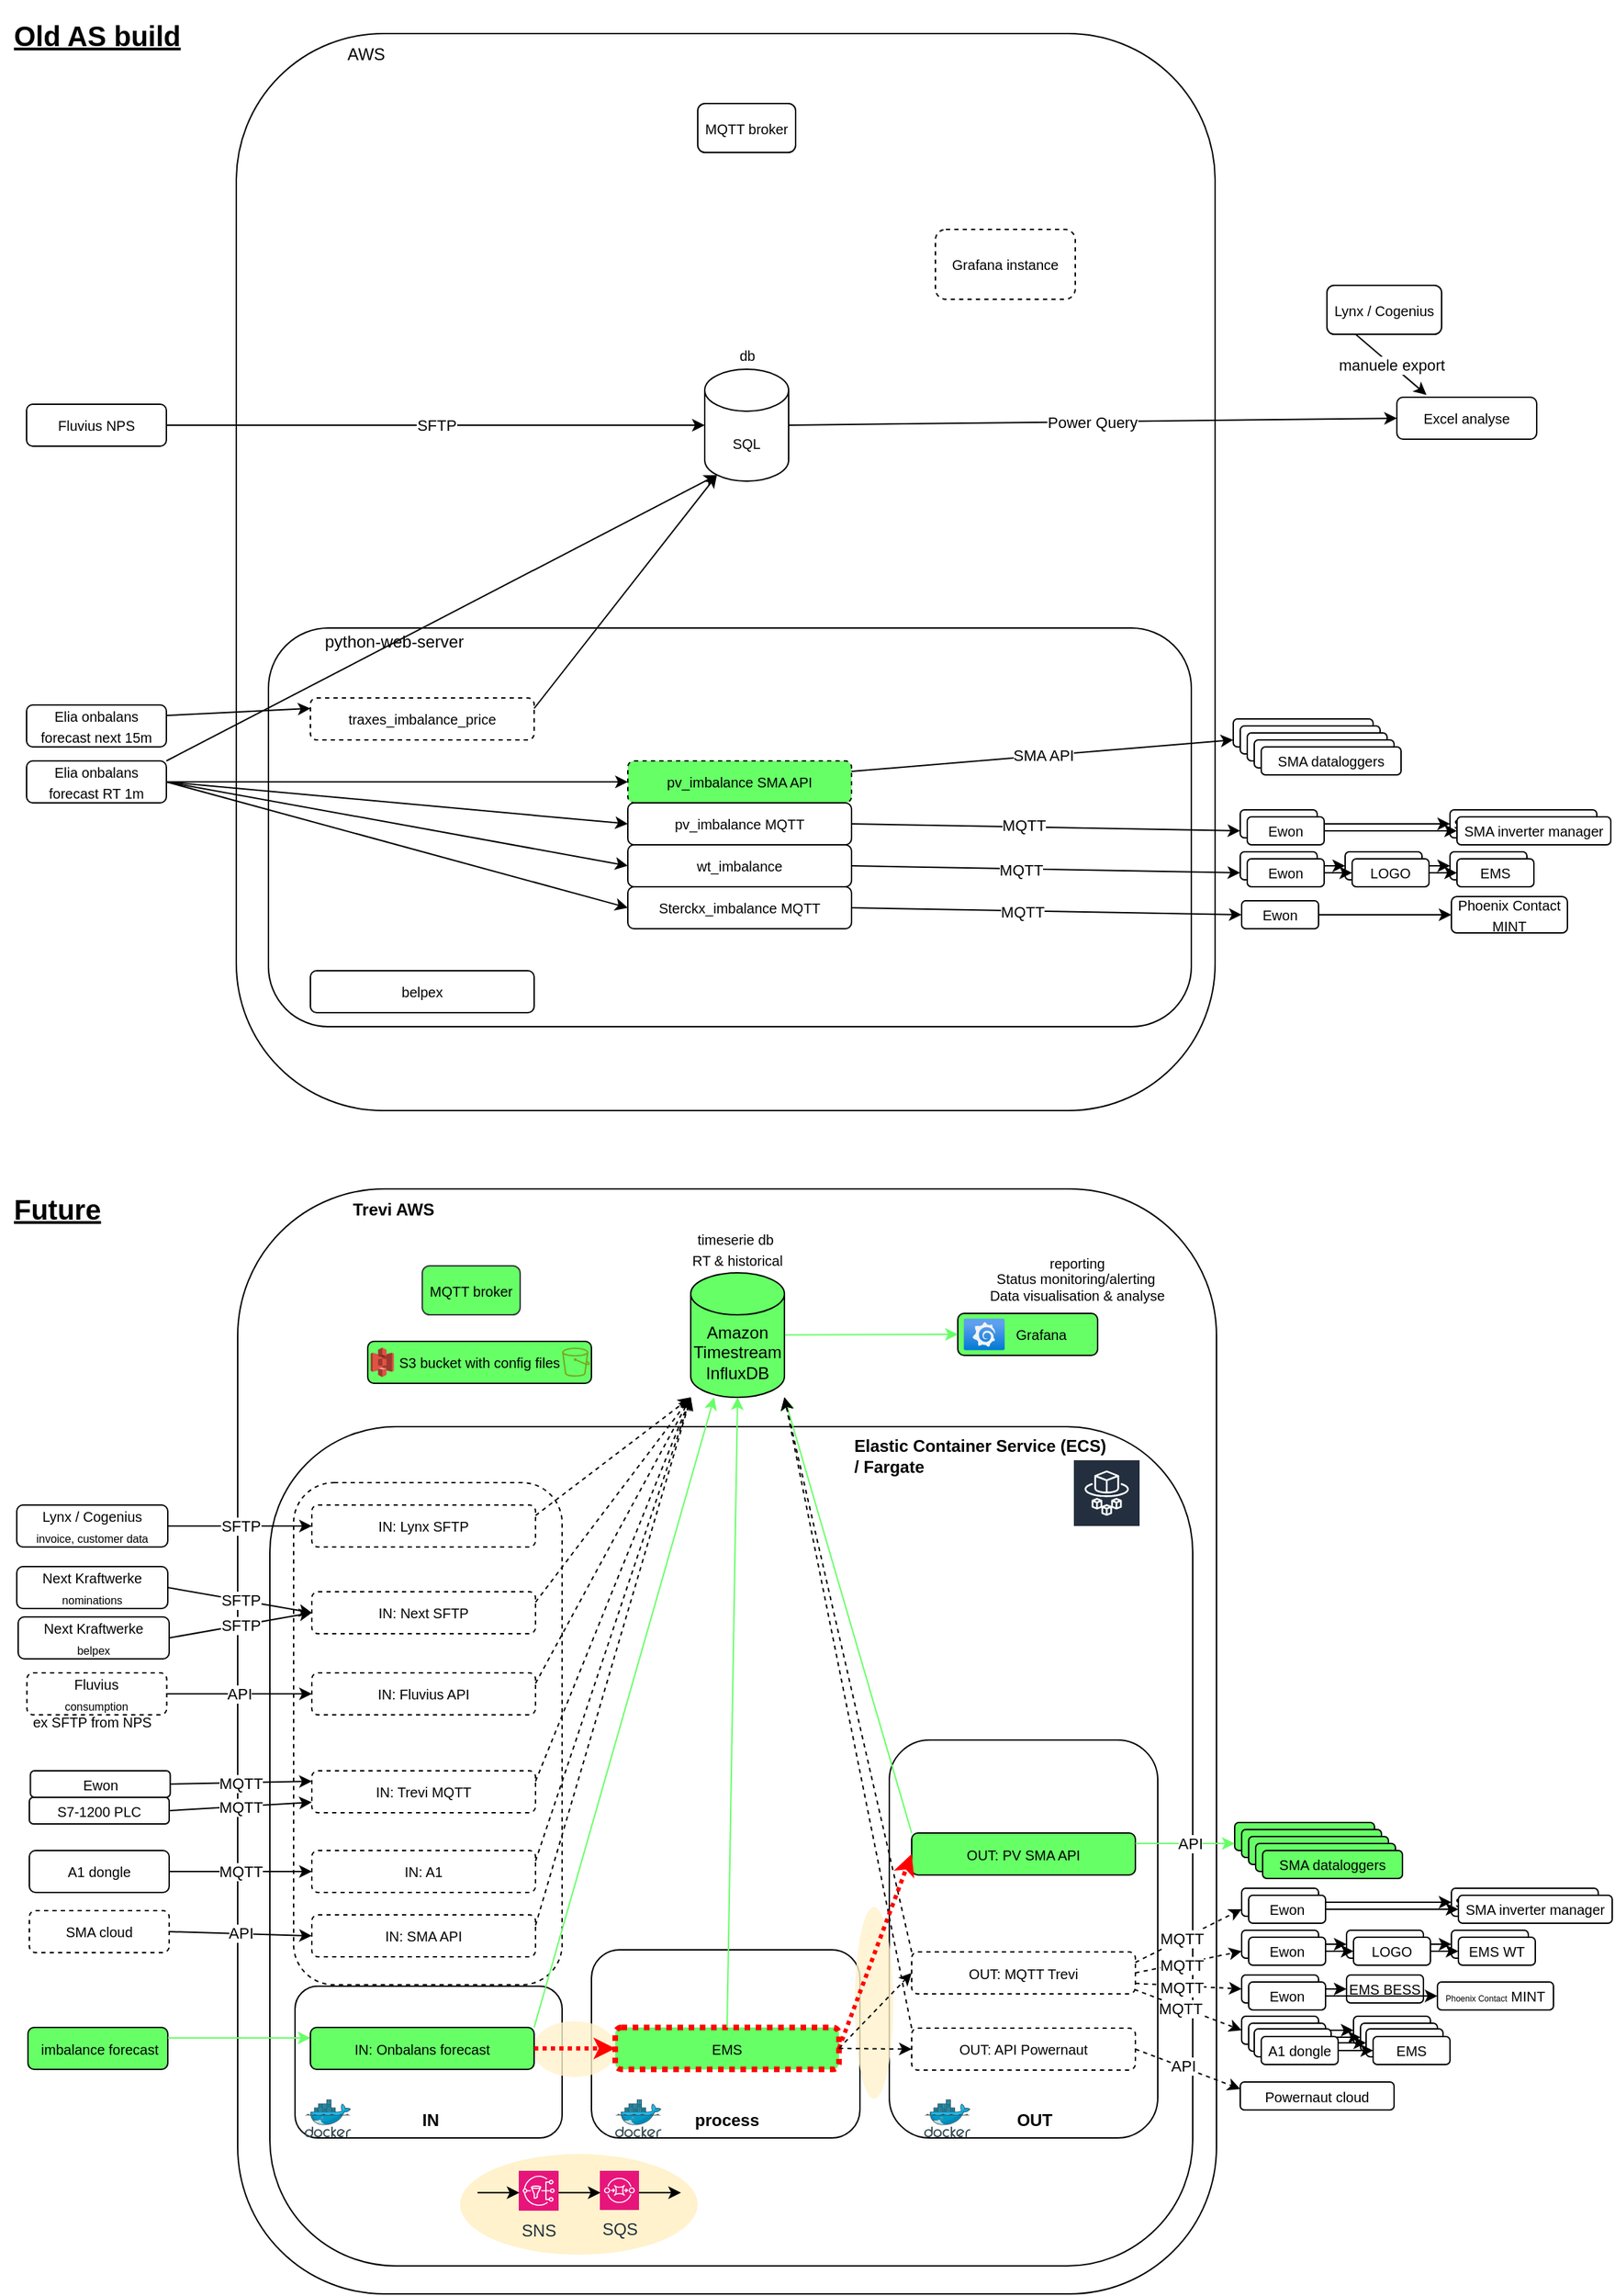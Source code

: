 <mxfile version="26.0.16">
  <diagram name="Pagina-1" id="ch-219JEEad0Wv71bElU">
    <mxGraphModel dx="1434" dy="738" grid="1" gridSize="10" guides="1" tooltips="1" connect="1" arrows="1" fold="1" page="1" pageScale="1" pageWidth="1169" pageHeight="827" math="0" shadow="0">
      <root>
        <mxCell id="0" />
        <mxCell id="1" parent="0" />
        <mxCell id="rswGfNqE7HVyRveE84aS-66" value="" style="rounded=1;whiteSpace=wrap;html=1;" parent="1" vertex="1">
          <mxGeometry x="169" y="850" width="700" height="790" as="geometry" />
        </mxCell>
        <mxCell id="rswGfNqE7HVyRveE84aS-75" value="" style="rounded=1;whiteSpace=wrap;html=1;" parent="1" vertex="1">
          <mxGeometry x="192" y="1020" width="660" height="600" as="geometry" />
        </mxCell>
        <mxCell id="rswGfNqE7HVyRveE84aS-121" value="" style="rounded=1;whiteSpace=wrap;html=1;" parent="1" vertex="1">
          <mxGeometry x="210" y="1420" width="191" height="108.5" as="geometry" />
        </mxCell>
        <mxCell id="r9gsJSX6RoqanbE3VTS2-17" value="" style="rounded=1;whiteSpace=wrap;html=1;" parent="1" vertex="1">
          <mxGeometry x="422" y="1394" width="192" height="134.5" as="geometry" />
        </mxCell>
        <mxCell id="r9gsJSX6RoqanbE3VTS2-19" value="" style="rounded=1;whiteSpace=wrap;html=1;" parent="1" vertex="1">
          <mxGeometry x="635" y="1244" width="192" height="284.5" as="geometry" />
        </mxCell>
        <mxCell id="KNUL4cX1r_U77rqQdTEB-2" value="" style="rounded=1;whiteSpace=wrap;html=1;" parent="1" vertex="1">
          <mxGeometry x="168" y="24" width="700" height="770" as="geometry" />
        </mxCell>
        <mxCell id="KNUL4cX1r_U77rqQdTEB-1" value="&lt;font style=&quot;font-size: 10px;&quot;&gt;SQL&lt;/font&gt;" style="shape=cylinder3;whiteSpace=wrap;html=1;boundedLbl=1;backgroundOutline=1;size=15;" parent="1" vertex="1">
          <mxGeometry x="503" y="264" width="60" height="80" as="geometry" />
        </mxCell>
        <mxCell id="KNUL4cX1r_U77rqQdTEB-3" value="AWS" style="text;html=1;align=center;verticalAlign=middle;whiteSpace=wrap;rounded=0;" parent="1" vertex="1">
          <mxGeometry x="231" y="24" width="60" height="30" as="geometry" />
        </mxCell>
        <mxCell id="KNUL4cX1r_U77rqQdTEB-7" value="&lt;font style=&quot;font-size: 10px;&quot;&gt;Excel analyse&lt;/font&gt;" style="rounded=1;whiteSpace=wrap;html=1;" parent="1" vertex="1">
          <mxGeometry x="998" y="284" width="100" height="30" as="geometry" />
        </mxCell>
        <mxCell id="KNUL4cX1r_U77rqQdTEB-8" value="&lt;font style=&quot;font-size: 10px;&quot;&gt;Fluvius NPS&lt;/font&gt;" style="rounded=1;whiteSpace=wrap;html=1;" parent="1" vertex="1">
          <mxGeometry x="18" y="289" width="100" height="30" as="geometry" />
        </mxCell>
        <mxCell id="rswGfNqE7HVyRveE84aS-2" value="SFTP" style="endArrow=classic;html=1;rounded=0;entryX=0;entryY=0.5;entryDx=0;entryDy=0;entryPerimeter=0;exitX=1;exitY=0.5;exitDx=0;exitDy=0;" parent="1" source="KNUL4cX1r_U77rqQdTEB-8" target="KNUL4cX1r_U77rqQdTEB-1" edge="1">
          <mxGeometry width="50" height="50" relative="1" as="geometry">
            <mxPoint x="248" y="284" as="sourcePoint" />
            <mxPoint x="538" y="254" as="targetPoint" />
          </mxGeometry>
        </mxCell>
        <mxCell id="r9gsJSX6RoqanbE3VTS2-50" value="" style="ellipse;whiteSpace=wrap;html=1;fillColor=#FFF2CC;strokeColor=none;opacity=80;" parent="1" vertex="1">
          <mxGeometry x="380" y="1445" width="60" height="40" as="geometry" />
        </mxCell>
        <mxCell id="rswGfNqE7HVyRveE84aS-3" value="Power Query" style="endArrow=classic;html=1;rounded=0;exitX=1;exitY=0.5;exitDx=0;exitDy=0;exitPerimeter=0;entryX=0;entryY=0.5;entryDx=0;entryDy=0;" parent="1" source="KNUL4cX1r_U77rqQdTEB-1" target="KNUL4cX1r_U77rqQdTEB-7" edge="1">
          <mxGeometry x="-0.0" width="50" height="50" relative="1" as="geometry">
            <mxPoint x="868" y="294" as="sourcePoint" />
            <mxPoint x="918" y="244" as="targetPoint" />
            <mxPoint as="offset" />
          </mxGeometry>
        </mxCell>
        <mxCell id="rswGfNqE7HVyRveE84aS-8" value="&lt;font style=&quot;font-size: 10px;&quot;&gt;Grafana instance&lt;/font&gt;" style="rounded=1;whiteSpace=wrap;html=1;dashed=1;" parent="1" vertex="1">
          <mxGeometry x="668" y="164" width="100" height="50" as="geometry" />
        </mxCell>
        <mxCell id="rswGfNqE7HVyRveE84aS-9" value="" style="rounded=1;whiteSpace=wrap;html=1;" parent="1" vertex="1">
          <mxGeometry x="191" y="449" width="660" height="285" as="geometry" />
        </mxCell>
        <mxCell id="rswGfNqE7HVyRveE84aS-10" value="python-web-server" style="text;html=1;align=center;verticalAlign=middle;whiteSpace=wrap;rounded=0;" parent="1" vertex="1">
          <mxGeometry x="221" y="444" width="120" height="30" as="geometry" />
        </mxCell>
        <mxCell id="rswGfNqE7HVyRveE84aS-14" value="&lt;font style=&quot;font-size: 10px;&quot;&gt;belpex&lt;/font&gt;" style="rounded=1;whiteSpace=wrap;html=1;" parent="1" vertex="1">
          <mxGeometry x="221" y="694" width="160" height="30" as="geometry" />
        </mxCell>
        <mxCell id="rswGfNqE7HVyRveE84aS-16" value="&lt;div&gt;&lt;span style=&quot;font-size: 10px;&quot;&gt;pv_imbalance SMA API&lt;/span&gt;&lt;/div&gt;" style="rounded=1;whiteSpace=wrap;html=1;dashed=1;fillColor=#66FF66;" parent="1" vertex="1">
          <mxGeometry x="448" y="544" width="160" height="30" as="geometry" />
        </mxCell>
        <mxCell id="rswGfNqE7HVyRveE84aS-17" value="&lt;div&gt;&lt;span style=&quot;font-size: 10px;&quot;&gt;wt_imbalance&lt;/span&gt;&lt;/div&gt;" style="rounded=1;whiteSpace=wrap;html=1;" parent="1" vertex="1">
          <mxGeometry x="448" y="604" width="160" height="30" as="geometry" />
        </mxCell>
        <mxCell id="rswGfNqE7HVyRveE84aS-18" value="&lt;font style=&quot;font-size: 10px;&quot;&gt;MQTT broker&lt;/font&gt;" style="rounded=1;whiteSpace=wrap;html=1;" parent="1" vertex="1">
          <mxGeometry x="498" y="74" width="70" height="35" as="geometry" />
        </mxCell>
        <mxCell id="rswGfNqE7HVyRveE84aS-21" value="&lt;font style=&quot;font-size: 10px;&quot;&gt;traxes_imbalance_price&lt;/font&gt;" style="rounded=1;whiteSpace=wrap;html=1;dashed=1;" parent="1" vertex="1">
          <mxGeometry x="221" y="499" width="160" height="30" as="geometry" />
        </mxCell>
        <mxCell id="rswGfNqE7HVyRveE84aS-24" value="&lt;font style=&quot;font-size: 10px;&quot;&gt;Elia onbalans forecast RT 1m&lt;/font&gt;" style="rounded=1;whiteSpace=wrap;html=1;" parent="1" vertex="1">
          <mxGeometry x="18" y="544" width="100" height="30" as="geometry" />
        </mxCell>
        <mxCell id="rswGfNqE7HVyRveE84aS-25" value="" style="endArrow=classic;html=1;rounded=0;exitX=1;exitY=0.25;exitDx=0;exitDy=0;entryX=0;entryY=0.25;entryDx=0;entryDy=0;" parent="1" source="VrljPDt0W4JhfJKuqfeu-1" target="rswGfNqE7HVyRveE84aS-21" edge="1">
          <mxGeometry width="50" height="50" relative="1" as="geometry">
            <mxPoint x="558" y="544" as="sourcePoint" />
            <mxPoint x="608" y="494" as="targetPoint" />
          </mxGeometry>
        </mxCell>
        <mxCell id="rswGfNqE7HVyRveE84aS-26" value="" style="endArrow=classic;html=1;rounded=0;exitX=1;exitY=0.5;exitDx=0;exitDy=0;entryX=0;entryY=0.5;entryDx=0;entryDy=0;" parent="1" source="rswGfNqE7HVyRveE84aS-24" target="rswGfNqE7HVyRveE84aS-16" edge="1">
          <mxGeometry width="50" height="50" relative="1" as="geometry">
            <mxPoint x="558" y="544" as="sourcePoint" />
            <mxPoint x="608" y="494" as="targetPoint" />
          </mxGeometry>
        </mxCell>
        <mxCell id="rswGfNqE7HVyRveE84aS-27" value="&lt;font style=&quot;font-size: 10px;&quot;&gt;SMA datalogger&lt;/font&gt;" style="rounded=1;whiteSpace=wrap;html=1;" parent="1" vertex="1">
          <mxGeometry x="881" y="514" width="100" height="20" as="geometry" />
        </mxCell>
        <mxCell id="rswGfNqE7HVyRveE84aS-28" value="SMA API" style="endArrow=classic;html=1;rounded=0;exitX=1;exitY=0.25;exitDx=0;exitDy=0;entryX=0;entryY=0.75;entryDx=0;entryDy=0;" parent="1" source="rswGfNqE7HVyRveE84aS-16" target="rswGfNqE7HVyRveE84aS-27" edge="1">
          <mxGeometry width="50" height="50" relative="1" as="geometry">
            <mxPoint x="551" y="514" as="sourcePoint" />
            <mxPoint x="601" y="464" as="targetPoint" />
          </mxGeometry>
        </mxCell>
        <mxCell id="rswGfNqE7HVyRveE84aS-29" value="&lt;font style=&quot;font-size: 10px;&quot;&gt;SMA datalogger&lt;/font&gt;" style="rounded=1;whiteSpace=wrap;html=1;" parent="1" vertex="1">
          <mxGeometry x="886" y="519" width="100" height="20" as="geometry" />
        </mxCell>
        <mxCell id="rswGfNqE7HVyRveE84aS-30" value="&lt;font style=&quot;font-size: 10px;&quot;&gt;SMA datalogger&lt;/font&gt;" style="rounded=1;whiteSpace=wrap;html=1;" parent="1" vertex="1">
          <mxGeometry x="891" y="524" width="100" height="20" as="geometry" />
        </mxCell>
        <mxCell id="rswGfNqE7HVyRveE84aS-32" value="&lt;font style=&quot;font-size: 10px;&quot;&gt;SMA datalogger&lt;/font&gt;" style="rounded=1;whiteSpace=wrap;html=1;" parent="1" vertex="1">
          <mxGeometry x="896" y="529" width="100" height="20" as="geometry" />
        </mxCell>
        <mxCell id="rswGfNqE7HVyRveE84aS-31" value="&lt;font style=&quot;font-size: 10px;&quot;&gt;SMA dataloggers&lt;/font&gt;" style="rounded=1;whiteSpace=wrap;html=1;" parent="1" vertex="1">
          <mxGeometry x="901" y="534" width="100" height="20" as="geometry" />
        </mxCell>
        <mxCell id="rswGfNqE7HVyRveE84aS-33" value="&lt;font style=&quot;font-size: 10px;&quot;&gt;Ewon&lt;/font&gt;" style="rounded=1;whiteSpace=wrap;html=1;" parent="1" vertex="1">
          <mxGeometry x="886" y="609" width="55" height="20" as="geometry" />
        </mxCell>
        <mxCell id="rswGfNqE7HVyRveE84aS-34" value="&lt;font style=&quot;font-size: 10px;&quot;&gt;LOGO&lt;/font&gt;" style="rounded=1;whiteSpace=wrap;html=1;" parent="1" vertex="1">
          <mxGeometry x="961" y="609" width="55" height="20" as="geometry" />
        </mxCell>
        <mxCell id="rswGfNqE7HVyRveE84aS-35" value="" style="endArrow=classic;html=1;rounded=0;exitX=1;exitY=0.5;exitDx=0;exitDy=0;entryX=0;entryY=0.75;entryDx=0;entryDy=0;" parent="1" source="rswGfNqE7HVyRveE84aS-17" target="rswGfNqE7HVyRveE84aS-33" edge="1">
          <mxGeometry width="50" height="50" relative="1" as="geometry">
            <mxPoint x="641" y="484" as="sourcePoint" />
            <mxPoint x="881" y="624" as="targetPoint" />
          </mxGeometry>
        </mxCell>
        <mxCell id="rswGfNqE7HVyRveE84aS-49" value="MQTT" style="edgeLabel;html=1;align=center;verticalAlign=middle;resizable=0;points=[];" parent="rswGfNqE7HVyRveE84aS-35" vertex="1" connectable="0">
          <mxGeometry x="-0.13" y="-1" relative="1" as="geometry">
            <mxPoint as="offset" />
          </mxGeometry>
        </mxCell>
        <mxCell id="rswGfNqE7HVyRveE84aS-36" value="" style="endArrow=classic;html=1;rounded=0;exitX=1;exitY=0.5;exitDx=0;exitDy=0;entryX=0;entryY=0.5;entryDx=0;entryDy=0;" parent="1" source="rswGfNqE7HVyRveE84aS-33" target="rswGfNqE7HVyRveE84aS-34" edge="1">
          <mxGeometry width="50" height="50" relative="1" as="geometry">
            <mxPoint x="641" y="484" as="sourcePoint" />
            <mxPoint x="691" y="434" as="targetPoint" />
          </mxGeometry>
        </mxCell>
        <mxCell id="rswGfNqE7HVyRveE84aS-37" value="&lt;font style=&quot;font-size: 10px;&quot;&gt;Ewon&lt;/font&gt;" style="rounded=1;whiteSpace=wrap;html=1;" parent="1" vertex="1">
          <mxGeometry x="891" y="614" width="55" height="20" as="geometry" />
        </mxCell>
        <mxCell id="rswGfNqE7HVyRveE84aS-39" value="" style="endArrow=classic;html=1;rounded=0;exitX=1;exitY=0.5;exitDx=0;exitDy=0;entryX=0;entryY=0.5;entryDx=0;entryDy=0;" parent="1" source="rswGfNqE7HVyRveE84aS-37" target="rswGfNqE7HVyRveE84aS-38" edge="1">
          <mxGeometry width="50" height="50" relative="1" as="geometry">
            <mxPoint x="646" y="489" as="sourcePoint" />
            <mxPoint x="696" y="439" as="targetPoint" />
          </mxGeometry>
        </mxCell>
        <mxCell id="rswGfNqE7HVyRveE84aS-40" value="&lt;div&gt;&lt;span style=&quot;font-size: 10px;&quot;&gt;pv_imbalance MQTT&lt;/span&gt;&lt;/div&gt;" style="rounded=1;whiteSpace=wrap;html=1;" parent="1" vertex="1">
          <mxGeometry x="448" y="574" width="160" height="30" as="geometry" />
        </mxCell>
        <mxCell id="rswGfNqE7HVyRveE84aS-41" value="&lt;font style=&quot;font-size: 10px;&quot;&gt;Ewon&lt;/font&gt;" style="rounded=1;whiteSpace=wrap;html=1;" parent="1" vertex="1">
          <mxGeometry x="886" y="579" width="55" height="20" as="geometry" />
        </mxCell>
        <mxCell id="rswGfNqE7HVyRveE84aS-43" value="" style="endArrow=classic;html=1;rounded=0;exitX=1;exitY=0.5;exitDx=0;exitDy=0;entryX=0;entryY=0.75;entryDx=0;entryDy=0;" parent="1" source="rswGfNqE7HVyRveE84aS-40" target="rswGfNqE7HVyRveE84aS-41" edge="1">
          <mxGeometry width="50" height="50" relative="1" as="geometry">
            <mxPoint x="641" y="454" as="sourcePoint" />
            <mxPoint x="881" y="594" as="targetPoint" />
          </mxGeometry>
        </mxCell>
        <mxCell id="rswGfNqE7HVyRveE84aS-48" value="MQTT" style="edgeLabel;html=1;align=center;verticalAlign=middle;resizable=0;points=[];" parent="rswGfNqE7HVyRveE84aS-43" vertex="1" connectable="0">
          <mxGeometry x="-0.119" y="1" relative="1" as="geometry">
            <mxPoint as="offset" />
          </mxGeometry>
        </mxCell>
        <mxCell id="rswGfNqE7HVyRveE84aS-44" value="" style="endArrow=classic;html=1;rounded=0;exitX=1;exitY=0.5;exitDx=0;exitDy=0;entryX=0;entryY=0.5;entryDx=0;entryDy=0;" parent="1" source="rswGfNqE7HVyRveE84aS-41" target="rswGfNqE7HVyRveE84aS-55" edge="1">
          <mxGeometry width="50" height="50" relative="1" as="geometry">
            <mxPoint x="641" y="454" as="sourcePoint" />
            <mxPoint x="961" y="589" as="targetPoint" />
          </mxGeometry>
        </mxCell>
        <mxCell id="rswGfNqE7HVyRveE84aS-45" value="&lt;font style=&quot;font-size: 10px;&quot;&gt;Ewon&lt;/font&gt;" style="rounded=1;whiteSpace=wrap;html=1;" parent="1" vertex="1">
          <mxGeometry x="891" y="584" width="55" height="20" as="geometry" />
        </mxCell>
        <mxCell id="rswGfNqE7HVyRveE84aS-50" value="&lt;font style=&quot;font-size: 10px;&quot;&gt;EMS&lt;/font&gt;" style="rounded=1;whiteSpace=wrap;html=1;" parent="1" vertex="1">
          <mxGeometry x="1036" y="609" width="55" height="20" as="geometry" />
        </mxCell>
        <mxCell id="rswGfNqE7HVyRveE84aS-51" value="" style="endArrow=classic;html=1;rounded=0;exitX=1;exitY=0.5;exitDx=0;exitDy=0;entryX=0;entryY=0.5;entryDx=0;entryDy=0;" parent="1" source="rswGfNqE7HVyRveE84aS-34" target="rswGfNqE7HVyRveE84aS-50" edge="1">
          <mxGeometry width="50" height="50" relative="1" as="geometry">
            <mxPoint x="1016" y="619" as="sourcePoint" />
            <mxPoint x="766" y="434" as="targetPoint" />
          </mxGeometry>
        </mxCell>
        <mxCell id="rswGfNqE7HVyRveE84aS-52" value="&lt;font style=&quot;font-size: 10px;&quot;&gt;EMS&lt;/font&gt;" style="rounded=1;whiteSpace=wrap;html=1;" parent="1" vertex="1">
          <mxGeometry x="1041" y="614" width="55" height="20" as="geometry" />
        </mxCell>
        <mxCell id="rswGfNqE7HVyRveE84aS-53" value="" style="endArrow=classic;html=1;rounded=0;exitX=1;exitY=0.5;exitDx=0;exitDy=0;entryX=0;entryY=0.5;entryDx=0;entryDy=0;" parent="1" source="rswGfNqE7HVyRveE84aS-38" target="rswGfNqE7HVyRveE84aS-52" edge="1">
          <mxGeometry width="50" height="50" relative="1" as="geometry">
            <mxPoint x="1021" y="624" as="sourcePoint" />
            <mxPoint x="771" y="439" as="targetPoint" />
          </mxGeometry>
        </mxCell>
        <mxCell id="rswGfNqE7HVyRveE84aS-38" value="&lt;font style=&quot;font-size: 10px;&quot;&gt;LOGO&lt;/font&gt;" style="rounded=1;whiteSpace=wrap;html=1;" parent="1" vertex="1">
          <mxGeometry x="966" y="614" width="55" height="20" as="geometry" />
        </mxCell>
        <mxCell id="rswGfNqE7HVyRveE84aS-55" value="&lt;span style=&quot;font-size: 10px;&quot;&gt;SMA inverter manager&lt;/span&gt;" style="rounded=1;whiteSpace=wrap;html=1;" parent="1" vertex="1">
          <mxGeometry x="1036" y="579" width="105" height="20" as="geometry" />
        </mxCell>
        <mxCell id="rswGfNqE7HVyRveE84aS-57" value="&lt;font style=&quot;font-size: 10px;&quot;&gt;SMA inverter manager&lt;/font&gt;" style="rounded=1;whiteSpace=wrap;html=1;" parent="1" vertex="1">
          <mxGeometry x="1041" y="584" width="110" height="20" as="geometry" />
        </mxCell>
        <mxCell id="rswGfNqE7HVyRveE84aS-47" value="" style="endArrow=classic;html=1;rounded=0;exitX=1;exitY=0.5;exitDx=0;exitDy=0;entryX=0;entryY=0.5;entryDx=0;entryDy=0;" parent="1" source="rswGfNqE7HVyRveE84aS-45" target="rswGfNqE7HVyRveE84aS-57" edge="1">
          <mxGeometry width="50" height="50" relative="1" as="geometry">
            <mxPoint x="646" y="459" as="sourcePoint" />
            <mxPoint x="966" y="594" as="targetPoint" />
          </mxGeometry>
        </mxCell>
        <mxCell id="rswGfNqE7HVyRveE84aS-61" value="" style="endArrow=classic;html=1;rounded=0;exitX=1;exitY=0.5;exitDx=0;exitDy=0;entryX=0;entryY=0.5;entryDx=0;entryDy=0;" parent="1" source="rswGfNqE7HVyRveE84aS-24" target="rswGfNqE7HVyRveE84aS-40" edge="1">
          <mxGeometry width="50" height="50" relative="1" as="geometry">
            <mxPoint x="541" y="444" as="sourcePoint" />
            <mxPoint x="591" y="394" as="targetPoint" />
          </mxGeometry>
        </mxCell>
        <mxCell id="rswGfNqE7HVyRveE84aS-62" value="" style="endArrow=classic;html=1;rounded=0;exitX=1;exitY=0.5;exitDx=0;exitDy=0;entryX=0;entryY=0.5;entryDx=0;entryDy=0;" parent="1" source="rswGfNqE7HVyRveE84aS-24" target="rswGfNqE7HVyRveE84aS-17" edge="1">
          <mxGeometry width="50" height="50" relative="1" as="geometry">
            <mxPoint x="541" y="444" as="sourcePoint" />
            <mxPoint x="591" y="394" as="targetPoint" />
          </mxGeometry>
        </mxCell>
        <mxCell id="rswGfNqE7HVyRveE84aS-64" value="&lt;font style=&quot;font-size: 10px;&quot;&gt;db&lt;/font&gt;" style="text;html=1;align=center;verticalAlign=middle;whiteSpace=wrap;rounded=0;" parent="1" vertex="1">
          <mxGeometry x="496.5" y="239" width="73" height="30" as="geometry" />
        </mxCell>
        <mxCell id="rswGfNqE7HVyRveE84aS-68" value="Trevi AWS" style="text;html=1;align=center;verticalAlign=middle;whiteSpace=wrap;rounded=0;fontStyle=1" parent="1" vertex="1">
          <mxGeometry x="241" y="850" width="79" height="30" as="geometry" />
        </mxCell>
        <mxCell id="rswGfNqE7HVyRveE84aS-69" value="&lt;font style=&quot;font-size: 10px;&quot;&gt;&amp;nbsp; &amp;nbsp; &amp;nbsp; &amp;nbsp;Grafana&lt;/font&gt;" style="rounded=1;whiteSpace=wrap;html=1;fillColor=#66FF66;" parent="1" vertex="1">
          <mxGeometry x="684" y="939" width="100" height="30" as="geometry" />
        </mxCell>
        <mxCell id="rswGfNqE7HVyRveE84aS-70" value="&lt;font style=&quot;font-size: 10px;&quot;&gt;Fluvius&lt;/font&gt;&lt;div&gt;&lt;font style=&quot;font-size: 8px;&quot;&gt;consumption&lt;/font&gt;&lt;/div&gt;" style="rounded=1;whiteSpace=wrap;html=1;dashed=1;" parent="1" vertex="1">
          <mxGeometry x="18.25" y="1196" width="100" height="30" as="geometry" />
        </mxCell>
        <mxCell id="rswGfNqE7HVyRveE84aS-72" value="" style="endArrow=classic;html=1;rounded=0;entryX=0;entryY=0.5;entryDx=0;entryDy=0;strokeColor=#66FF66;" parent="1" source="rswGfNqE7HVyRveE84aS-152" target="rswGfNqE7HVyRveE84aS-69" edge="1">
          <mxGeometry x="-0.0" width="50" height="50" relative="1" as="geometry">
            <mxPoint x="651" y="1089" as="sourcePoint" />
            <mxPoint x="919" y="1029" as="targetPoint" />
            <mxPoint as="offset" />
          </mxGeometry>
        </mxCell>
        <mxCell id="rswGfNqE7HVyRveE84aS-73" value="&lt;font style=&quot;font-size: 10px;&quot;&gt;A1 dongle&lt;/font&gt;" style="rounded=1;whiteSpace=wrap;html=1;" parent="1" vertex="1">
          <mxGeometry x="20" y="1323" width="100" height="30" as="geometry" />
        </mxCell>
        <mxCell id="rswGfNqE7HVyRveE84aS-74" value="&lt;div&gt;&lt;font style=&quot;font-size: 10px;&quot;&gt;Data visualisation &amp;amp; analyse&lt;/font&gt;&lt;/div&gt;" style="rounded=1;whiteSpace=wrap;html=1;dashed=1;strokeColor=none;" parent="1" vertex="1">
          <mxGeometry x="704" y="919" width="131" height="14" as="geometry" />
        </mxCell>
        <mxCell id="rswGfNqE7HVyRveE84aS-80" value="&lt;font style=&quot;font-size: 10px;&quot;&gt;MQTT broker&lt;/font&gt;" style="rounded=1;whiteSpace=wrap;html=1;fillColor=light-dark(#66ff66, #203a00);strokeColor=#36393d;" parent="1" vertex="1">
          <mxGeometry x="301" y="905" width="70" height="35" as="geometry" />
        </mxCell>
        <mxCell id="rswGfNqE7HVyRveE84aS-84" value="&lt;font style=&quot;font-size: 10px;&quot;&gt;&amp;nbsp;imbalance forecast&lt;/font&gt;" style="rounded=1;whiteSpace=wrap;html=1;fillColor=#66FF66;" parent="1" vertex="1">
          <mxGeometry x="19" y="1449.5" width="100" height="30" as="geometry" />
        </mxCell>
        <mxCell id="rswGfNqE7HVyRveE84aS-87" value="&lt;font style=&quot;font-size: 10px;&quot;&gt;SMA datalogger&lt;/font&gt;" style="rounded=1;whiteSpace=wrap;html=1;fillColor=#66FF66;" parent="1" vertex="1">
          <mxGeometry x="882" y="1303" width="100" height="20" as="geometry" />
        </mxCell>
        <mxCell id="rswGfNqE7HVyRveE84aS-89" value="&lt;font style=&quot;font-size: 10px;&quot;&gt;SMA datalogger&lt;/font&gt;" style="rounded=1;whiteSpace=wrap;html=1;fillColor=#66FF66;" parent="1" vertex="1">
          <mxGeometry x="887" y="1308" width="100" height="20" as="geometry" />
        </mxCell>
        <mxCell id="rswGfNqE7HVyRveE84aS-90" value="&lt;font style=&quot;font-size: 10px;&quot;&gt;SMA datalogger&lt;/font&gt;" style="rounded=1;whiteSpace=wrap;html=1;fillColor=#66FF66;" parent="1" vertex="1">
          <mxGeometry x="892" y="1313" width="100" height="20" as="geometry" />
        </mxCell>
        <mxCell id="rswGfNqE7HVyRveE84aS-91" value="&lt;font style=&quot;font-size: 10px;&quot;&gt;SMA datalogger&lt;/font&gt;" style="rounded=1;whiteSpace=wrap;html=1;fillColor=#66FF66;" parent="1" vertex="1">
          <mxGeometry x="897" y="1318" width="100" height="20" as="geometry" />
        </mxCell>
        <mxCell id="rswGfNqE7HVyRveE84aS-92" value="&lt;font style=&quot;font-size: 10px;&quot;&gt;SMA dataloggers&lt;/font&gt;" style="rounded=1;whiteSpace=wrap;html=1;fillColor=#66FF66;" parent="1" vertex="1">
          <mxGeometry x="902" y="1323" width="100" height="20" as="geometry" />
        </mxCell>
        <mxCell id="rswGfNqE7HVyRveE84aS-93" value="&lt;font style=&quot;font-size: 10px;&quot;&gt;Ewon&lt;/font&gt;" style="rounded=1;whiteSpace=wrap;html=1;" parent="1" vertex="1">
          <mxGeometry x="887" y="1380" width="55" height="20" as="geometry" />
        </mxCell>
        <mxCell id="rswGfNqE7HVyRveE84aS-94" value="&lt;font style=&quot;font-size: 10px;&quot;&gt;LOGO&lt;/font&gt;" style="rounded=1;whiteSpace=wrap;html=1;" parent="1" vertex="1">
          <mxGeometry x="962" y="1380" width="55" height="20" as="geometry" />
        </mxCell>
        <mxCell id="rswGfNqE7HVyRveE84aS-97" value="" style="endArrow=classic;html=1;rounded=0;exitX=1;exitY=0.5;exitDx=0;exitDy=0;entryX=0;entryY=0.5;entryDx=0;entryDy=0;" parent="1" source="rswGfNqE7HVyRveE84aS-93" target="rswGfNqE7HVyRveE84aS-94" edge="1">
          <mxGeometry width="50" height="50" relative="1" as="geometry">
            <mxPoint x="642" y="1255" as="sourcePoint" />
            <mxPoint x="692" y="1205" as="targetPoint" />
          </mxGeometry>
        </mxCell>
        <mxCell id="rswGfNqE7HVyRveE84aS-98" value="&lt;font style=&quot;font-size: 10px;&quot;&gt;Ewon&lt;/font&gt;" style="rounded=1;whiteSpace=wrap;html=1;" parent="1" vertex="1">
          <mxGeometry x="892" y="1385" width="55" height="20" as="geometry" />
        </mxCell>
        <mxCell id="rswGfNqE7HVyRveE84aS-99" value="" style="endArrow=classic;html=1;rounded=0;exitX=1;exitY=0.5;exitDx=0;exitDy=0;entryX=0;entryY=0.5;entryDx=0;entryDy=0;" parent="1" source="rswGfNqE7HVyRveE84aS-98" target="rswGfNqE7HVyRveE84aS-110" edge="1">
          <mxGeometry width="50" height="50" relative="1" as="geometry">
            <mxPoint x="647" y="1260" as="sourcePoint" />
            <mxPoint x="697" y="1210" as="targetPoint" />
          </mxGeometry>
        </mxCell>
        <mxCell id="rswGfNqE7HVyRveE84aS-101" value="&lt;font style=&quot;font-size: 10px;&quot;&gt;Ewon&lt;/font&gt;" style="rounded=1;whiteSpace=wrap;html=1;" parent="1" vertex="1">
          <mxGeometry x="887" y="1350" width="55" height="20" as="geometry" />
        </mxCell>
        <mxCell id="rswGfNqE7HVyRveE84aS-104" value="" style="endArrow=classic;html=1;rounded=0;exitX=1;exitY=0.5;exitDx=0;exitDy=0;entryX=0;entryY=0.5;entryDx=0;entryDy=0;" parent="1" source="rswGfNqE7HVyRveE84aS-101" target="rswGfNqE7HVyRveE84aS-112" edge="1">
          <mxGeometry width="50" height="50" relative="1" as="geometry">
            <mxPoint x="642" y="1225" as="sourcePoint" />
            <mxPoint x="962" y="1360" as="targetPoint" />
          </mxGeometry>
        </mxCell>
        <mxCell id="rswGfNqE7HVyRveE84aS-105" value="&lt;font style=&quot;font-size: 10px;&quot;&gt;Ewon&lt;/font&gt;" style="rounded=1;whiteSpace=wrap;html=1;" parent="1" vertex="1">
          <mxGeometry x="892" y="1355" width="55" height="20" as="geometry" />
        </mxCell>
        <mxCell id="rswGfNqE7HVyRveE84aS-106" value="&lt;font style=&quot;font-size: 10px;&quot;&gt;EMS&lt;/font&gt;" style="rounded=1;whiteSpace=wrap;html=1;" parent="1" vertex="1">
          <mxGeometry x="1037" y="1380" width="55" height="20" as="geometry" />
        </mxCell>
        <mxCell id="rswGfNqE7HVyRveE84aS-107" value="" style="endArrow=classic;html=1;rounded=0;exitX=1;exitY=0.5;exitDx=0;exitDy=0;entryX=0;entryY=0.5;entryDx=0;entryDy=0;" parent="1" source="rswGfNqE7HVyRveE84aS-94" target="rswGfNqE7HVyRveE84aS-106" edge="1">
          <mxGeometry width="50" height="50" relative="1" as="geometry">
            <mxPoint x="1017" y="1390" as="sourcePoint" />
            <mxPoint x="767" y="1205" as="targetPoint" />
          </mxGeometry>
        </mxCell>
        <mxCell id="rswGfNqE7HVyRveE84aS-108" value="&lt;font style=&quot;font-size: 10px;&quot;&gt;EMS WT&lt;/font&gt;" style="rounded=1;whiteSpace=wrap;html=1;" parent="1" vertex="1">
          <mxGeometry x="1042" y="1385" width="55" height="20" as="geometry" />
        </mxCell>
        <mxCell id="rswGfNqE7HVyRveE84aS-109" value="" style="endArrow=classic;html=1;rounded=0;exitX=1;exitY=0.5;exitDx=0;exitDy=0;entryX=0;entryY=0.5;entryDx=0;entryDy=0;" parent="1" source="rswGfNqE7HVyRveE84aS-110" target="rswGfNqE7HVyRveE84aS-108" edge="1">
          <mxGeometry width="50" height="50" relative="1" as="geometry">
            <mxPoint x="1022" y="1395" as="sourcePoint" />
            <mxPoint x="772" y="1210" as="targetPoint" />
          </mxGeometry>
        </mxCell>
        <mxCell id="rswGfNqE7HVyRveE84aS-110" value="&lt;font style=&quot;font-size: 10px;&quot;&gt;LOGO&lt;/font&gt;" style="rounded=1;whiteSpace=wrap;html=1;" parent="1" vertex="1">
          <mxGeometry x="967" y="1385" width="55" height="20" as="geometry" />
        </mxCell>
        <mxCell id="rswGfNqE7HVyRveE84aS-112" value="&lt;span style=&quot;font-size: 10px;&quot;&gt;SMA inverter manager&lt;/span&gt;" style="rounded=1;whiteSpace=wrap;html=1;" parent="1" vertex="1">
          <mxGeometry x="1037" y="1350" width="105" height="20" as="geometry" />
        </mxCell>
        <mxCell id="rswGfNqE7HVyRveE84aS-114" value="&lt;font style=&quot;font-size: 10px;&quot;&gt;SMA inverter manager&lt;/font&gt;" style="rounded=1;whiteSpace=wrap;html=1;" parent="1" vertex="1">
          <mxGeometry x="1042" y="1355" width="110" height="20" as="geometry" />
        </mxCell>
        <mxCell id="rswGfNqE7HVyRveE84aS-117" value="" style="endArrow=classic;html=1;rounded=0;exitX=1;exitY=0.5;exitDx=0;exitDy=0;" parent="1" source="rswGfNqE7HVyRveE84aS-105" target="rswGfNqE7HVyRveE84aS-114" edge="1">
          <mxGeometry width="50" height="50" relative="1" as="geometry">
            <mxPoint x="647" y="1230" as="sourcePoint" />
            <mxPoint x="967" y="1365" as="targetPoint" />
          </mxGeometry>
        </mxCell>
        <mxCell id="rswGfNqE7HVyRveE84aS-120" value="&lt;span style=&quot;font-size: 10px;&quot;&gt;timeserie db&amp;nbsp;&lt;/span&gt;&lt;div&gt;&lt;span style=&quot;font-size: 10px;&quot;&gt;RT &amp;amp; historical&lt;/span&gt;&lt;/div&gt;" style="text;html=1;align=center;verticalAlign=middle;whiteSpace=wrap;rounded=0;" parent="1" vertex="1">
          <mxGeometry x="490" y="878" width="73" height="30" as="geometry" />
        </mxCell>
        <mxCell id="rswGfNqE7HVyRveE84aS-78" value="&lt;div&gt;&lt;span style=&quot;font-size: 10px;&quot;&gt;OUT: PV SMA API&lt;/span&gt;&lt;/div&gt;" style="rounded=1;whiteSpace=wrap;html=1;fillColor=#66FF66;" parent="1" vertex="1">
          <mxGeometry x="651" y="1310.5" width="160" height="30" as="geometry" />
        </mxCell>
        <mxCell id="rswGfNqE7HVyRveE84aS-79" value="&lt;div&gt;&lt;span style=&quot;font-size: 10px;&quot;&gt;OUT: MQTT Trevi&lt;/span&gt;&lt;/div&gt;" style="rounded=1;whiteSpace=wrap;html=1;dashed=1;" parent="1" vertex="1">
          <mxGeometry x="651" y="1395.5" width="160" height="30" as="geometry" />
        </mxCell>
        <mxCell id="rswGfNqE7HVyRveE84aS-85" value="" style="endArrow=classic;html=1;rounded=0;exitX=1;exitY=0.25;exitDx=0;exitDy=0;entryX=0;entryY=0.25;entryDx=0;entryDy=0;fillColor=#66FF66;strokeColor=#66FF66;" parent="1" source="rswGfNqE7HVyRveE84aS-84" target="rswGfNqE7HVyRveE84aS-82" edge="1">
          <mxGeometry width="50" height="50" relative="1" as="geometry">
            <mxPoint x="559" y="1447" as="sourcePoint" />
            <mxPoint x="609" y="1397" as="targetPoint" />
          </mxGeometry>
        </mxCell>
        <mxCell id="rswGfNqE7HVyRveE84aS-88" value="API" style="endArrow=classic;html=1;rounded=0;exitX=1;exitY=0.25;exitDx=0;exitDy=0;entryX=0;entryY=0.75;entryDx=0;entryDy=0;strokeColor=#66FF66;" parent="1" source="rswGfNqE7HVyRveE84aS-78" target="rswGfNqE7HVyRveE84aS-87" edge="1">
          <mxGeometry x="0.099" width="50" height="50" relative="1" as="geometry">
            <mxPoint x="552" y="1303" as="sourcePoint" />
            <mxPoint x="602" y="1253" as="targetPoint" />
            <mxPoint as="offset" />
          </mxGeometry>
        </mxCell>
        <mxCell id="rswGfNqE7HVyRveE84aS-95" value="" style="endArrow=classic;html=1;rounded=0;exitX=1;exitY=0.5;exitDx=0;exitDy=0;entryX=0;entryY=0.75;entryDx=0;entryDy=0;dashed=1;" parent="1" source="rswGfNqE7HVyRveE84aS-79" target="rswGfNqE7HVyRveE84aS-93" edge="1">
          <mxGeometry width="50" height="50" relative="1" as="geometry">
            <mxPoint x="642" y="1273" as="sourcePoint" />
            <mxPoint x="882" y="1413" as="targetPoint" />
          </mxGeometry>
        </mxCell>
        <mxCell id="rswGfNqE7HVyRveE84aS-96" value="MQTT" style="edgeLabel;html=1;align=center;verticalAlign=middle;resizable=0;points=[];" parent="rswGfNqE7HVyRveE84aS-95" vertex="1" connectable="0">
          <mxGeometry x="-0.13" y="-1" relative="1" as="geometry">
            <mxPoint as="offset" />
          </mxGeometry>
        </mxCell>
        <mxCell id="rswGfNqE7HVyRveE84aS-102" value="" style="endArrow=classic;html=1;rounded=0;exitX=1;exitY=0.25;exitDx=0;exitDy=0;entryX=0;entryY=0.75;entryDx=0;entryDy=0;dashed=1;" parent="1" source="rswGfNqE7HVyRveE84aS-79" target="rswGfNqE7HVyRveE84aS-101" edge="1">
          <mxGeometry width="50" height="50" relative="1" as="geometry">
            <mxPoint x="811" y="1380.5" as="sourcePoint" />
            <mxPoint x="882" y="1383" as="targetPoint" />
          </mxGeometry>
        </mxCell>
        <mxCell id="rswGfNqE7HVyRveE84aS-103" value="MQTT" style="edgeLabel;html=1;align=center;verticalAlign=middle;resizable=0;points=[];" parent="rswGfNqE7HVyRveE84aS-102" vertex="1" connectable="0">
          <mxGeometry x="-0.119" y="1" relative="1" as="geometry">
            <mxPoint as="offset" />
          </mxGeometry>
        </mxCell>
        <mxCell id="rswGfNqE7HVyRveE84aS-82" value="&lt;span style=&quot;font-size: 10px;&quot;&gt;IN:&amp;nbsp;&lt;/span&gt;&lt;span style=&quot;font-size: 10px; background-color: initial;&quot;&gt;Onbalans forecast&lt;/span&gt;" style="rounded=1;whiteSpace=wrap;html=1;fillColor=#66FF66;" parent="1" vertex="1">
          <mxGeometry x="221" y="1449.5" width="160" height="30" as="geometry" />
        </mxCell>
        <mxCell id="rswGfNqE7HVyRveE84aS-123" value="&lt;div&gt;&lt;span style=&quot;font-size: 10px;&quot;&gt;EMS&lt;/span&gt;&lt;/div&gt;" style="rounded=1;whiteSpace=wrap;html=1;fillColor=#66FF66;strokeColor=#FF0000;strokeWidth=4;dashed=1;dashPattern=1 1;" parent="1" vertex="1">
          <mxGeometry x="439" y="1449.5" width="160" height="30" as="geometry" />
        </mxCell>
        <mxCell id="rswGfNqE7HVyRveE84aS-125" value="IN" style="text;html=1;align=center;verticalAlign=middle;whiteSpace=wrap;rounded=0;fontStyle=1" parent="1" vertex="1">
          <mxGeometry x="262" y="1501" width="90" height="30" as="geometry" />
        </mxCell>
        <mxCell id="rswGfNqE7HVyRveE84aS-127" value="&lt;div&gt;&lt;span style=&quot;font-size: 10px;&quot;&gt;OUT: API Powernaut&lt;/span&gt;&lt;/div&gt;" style="rounded=1;whiteSpace=wrap;html=1;dashed=1;" parent="1" vertex="1">
          <mxGeometry x="651" y="1450" width="160" height="30" as="geometry" />
        </mxCell>
        <mxCell id="rswGfNqE7HVyRveE84aS-128" value="&lt;font style=&quot;font-size: 10px;&quot;&gt;EMS&lt;/font&gt;" style="rounded=1;whiteSpace=wrap;html=1;" parent="1" vertex="1">
          <mxGeometry x="967" y="1441.5" width="55" height="20" as="geometry" />
        </mxCell>
        <mxCell id="rswGfNqE7HVyRveE84aS-130" value="&lt;font style=&quot;font-size: 10px;&quot;&gt;A1 dongle&lt;/font&gt;" style="rounded=1;whiteSpace=wrap;html=1;" parent="1" vertex="1">
          <mxGeometry x="887" y="1441.5" width="55" height="20" as="geometry" />
        </mxCell>
        <mxCell id="rswGfNqE7HVyRveE84aS-131" value="" style="endArrow=classic;html=1;rounded=0;exitX=0.995;exitY=0.894;exitDx=0;exitDy=0;entryX=0;entryY=0.5;entryDx=0;entryDy=0;exitPerimeter=0;dashed=1;" parent="1" source="rswGfNqE7HVyRveE84aS-79" target="rswGfNqE7HVyRveE84aS-130" edge="1">
          <mxGeometry width="50" height="50" relative="1" as="geometry">
            <mxPoint x="821" y="1445.5" as="sourcePoint" />
            <mxPoint x="897" y="1447.5" as="targetPoint" />
          </mxGeometry>
        </mxCell>
        <mxCell id="rswGfNqE7HVyRveE84aS-132" value="MQTT" style="edgeLabel;html=1;align=center;verticalAlign=middle;resizable=0;points=[];" parent="rswGfNqE7HVyRveE84aS-131" vertex="1" connectable="0">
          <mxGeometry x="-0.13" y="-1" relative="1" as="geometry">
            <mxPoint as="offset" />
          </mxGeometry>
        </mxCell>
        <mxCell id="rswGfNqE7HVyRveE84aS-133" value="" style="endArrow=classic;html=1;rounded=0;exitX=1;exitY=0.5;exitDx=0;exitDy=0;entryX=0;entryY=0.5;entryDx=0;entryDy=0;" parent="1" source="rswGfNqE7HVyRveE84aS-130" target="rswGfNqE7HVyRveE84aS-128" edge="1">
          <mxGeometry width="50" height="50" relative="1" as="geometry">
            <mxPoint x="957" y="1420.5" as="sourcePoint" />
            <mxPoint x="977" y="1420.5" as="targetPoint" />
          </mxGeometry>
        </mxCell>
        <mxCell id="rswGfNqE7HVyRveE84aS-134" value="&lt;font style=&quot;font-size: 10px;&quot;&gt;EMS&lt;/font&gt;" style="rounded=1;whiteSpace=wrap;html=1;" parent="1" vertex="1">
          <mxGeometry x="972" y="1446.5" width="55" height="20" as="geometry" />
        </mxCell>
        <mxCell id="rswGfNqE7HVyRveE84aS-135" value="&lt;font style=&quot;font-size: 10px;&quot;&gt;A1 dongle&lt;/font&gt;" style="rounded=1;whiteSpace=wrap;html=1;" parent="1" vertex="1">
          <mxGeometry x="892" y="1446.5" width="55" height="20" as="geometry" />
        </mxCell>
        <mxCell id="rswGfNqE7HVyRveE84aS-136" value="" style="endArrow=classic;html=1;rounded=0;exitX=1;exitY=0.5;exitDx=0;exitDy=0;entryX=0;entryY=0.5;entryDx=0;entryDy=0;" parent="1" source="rswGfNqE7HVyRveE84aS-135" target="rswGfNqE7HVyRveE84aS-134" edge="1">
          <mxGeometry width="50" height="50" relative="1" as="geometry">
            <mxPoint x="962" y="1425.5" as="sourcePoint" />
            <mxPoint x="982" y="1425.5" as="targetPoint" />
          </mxGeometry>
        </mxCell>
        <mxCell id="rswGfNqE7HVyRveE84aS-137" value="&lt;font style=&quot;font-size: 10px;&quot;&gt;EMS&lt;/font&gt;" style="rounded=1;whiteSpace=wrap;html=1;" parent="1" vertex="1">
          <mxGeometry x="976" y="1450.5" width="55" height="20" as="geometry" />
        </mxCell>
        <mxCell id="rswGfNqE7HVyRveE84aS-138" value="&lt;font style=&quot;font-size: 10px;&quot;&gt;A1 dongle&lt;/font&gt;" style="rounded=1;whiteSpace=wrap;html=1;" parent="1" vertex="1">
          <mxGeometry x="896" y="1450.5" width="55" height="20" as="geometry" />
        </mxCell>
        <mxCell id="rswGfNqE7HVyRveE84aS-139" value="" style="endArrow=classic;html=1;rounded=0;exitX=1;exitY=0.5;exitDx=0;exitDy=0;entryX=0;entryY=0.5;entryDx=0;entryDy=0;" parent="1" source="rswGfNqE7HVyRveE84aS-138" target="rswGfNqE7HVyRveE84aS-137" edge="1">
          <mxGeometry width="50" height="50" relative="1" as="geometry">
            <mxPoint x="966" y="1429.5" as="sourcePoint" />
            <mxPoint x="986" y="1429.5" as="targetPoint" />
          </mxGeometry>
        </mxCell>
        <mxCell id="rswGfNqE7HVyRveE84aS-140" value="&lt;font style=&quot;font-size: 10px;&quot;&gt;EMS&lt;/font&gt;" style="rounded=1;whiteSpace=wrap;html=1;" parent="1" vertex="1">
          <mxGeometry x="981" y="1456" width="55" height="20" as="geometry" />
        </mxCell>
        <mxCell id="rswGfNqE7HVyRveE84aS-141" value="&lt;font style=&quot;font-size: 10px;&quot;&gt;A1 dongle&lt;/font&gt;" style="rounded=1;whiteSpace=wrap;html=1;" parent="1" vertex="1">
          <mxGeometry x="901" y="1456" width="55" height="20" as="geometry" />
        </mxCell>
        <mxCell id="rswGfNqE7HVyRveE84aS-142" value="" style="endArrow=classic;html=1;rounded=0;exitX=1;exitY=0.5;exitDx=0;exitDy=0;entryX=0;entryY=0.5;entryDx=0;entryDy=0;" parent="1" source="rswGfNqE7HVyRveE84aS-141" target="rswGfNqE7HVyRveE84aS-140" edge="1">
          <mxGeometry width="50" height="50" relative="1" as="geometry">
            <mxPoint x="971" y="1435" as="sourcePoint" />
            <mxPoint x="991" y="1435" as="targetPoint" />
          </mxGeometry>
        </mxCell>
        <mxCell id="rswGfNqE7HVyRveE84aS-152" value="&lt;div&gt;Amazon&lt;/div&gt;&lt;div&gt;Timestream&lt;/div&gt;InfluxDB" style="shape=cylinder3;whiteSpace=wrap;html=1;boundedLbl=1;backgroundOutline=1;size=15;strokeColor=#000000;fillColor=#66FF66;" parent="1" vertex="1">
          <mxGeometry x="493" y="910" width="67" height="89" as="geometry" />
        </mxCell>
        <mxCell id="rswGfNqE7HVyRveE84aS-188" value="&lt;font style=&quot;font-size: 10px;&quot;&gt;Ewon&lt;/font&gt;" style="rounded=1;whiteSpace=wrap;html=1;" parent="1" vertex="1">
          <mxGeometry x="887" y="1412" width="55" height="20" as="geometry" />
        </mxCell>
        <mxCell id="rswGfNqE7HVyRveE84aS-189" value="&lt;font style=&quot;font-size: 10px;&quot;&gt;EMS BESS&lt;/font&gt;" style="rounded=1;whiteSpace=wrap;html=1;" parent="1" vertex="1">
          <mxGeometry x="962" y="1412" width="55" height="20" as="geometry" />
        </mxCell>
        <mxCell id="rswGfNqE7HVyRveE84aS-190" value="" style="endArrow=classic;html=1;rounded=0;exitX=1;exitY=0.5;exitDx=0;exitDy=0;entryX=0;entryY=0.5;entryDx=0;entryDy=0;" parent="1" source="rswGfNqE7HVyRveE84aS-188" target="rswGfNqE7HVyRveE84aS-189" edge="1">
          <mxGeometry width="50" height="50" relative="1" as="geometry">
            <mxPoint x="642" y="1287" as="sourcePoint" />
            <mxPoint x="692" y="1237" as="targetPoint" />
          </mxGeometry>
        </mxCell>
        <mxCell id="rswGfNqE7HVyRveE84aS-191" value="&lt;font style=&quot;font-size: 10px;&quot;&gt;Ewon&lt;/font&gt;" style="rounded=1;whiteSpace=wrap;html=1;" parent="1" vertex="1">
          <mxGeometry x="892" y="1417" width="55" height="20" as="geometry" />
        </mxCell>
        <mxCell id="rswGfNqE7HVyRveE84aS-192" value="" style="endArrow=classic;html=1;rounded=0;exitX=1;exitY=0.5;exitDx=0;exitDy=0;entryX=0;entryY=0.5;entryDx=0;entryDy=0;" parent="1" source="rswGfNqE7HVyRveE84aS-191" target="rswGfNqE7HVyRveE84aS-197" edge="1">
          <mxGeometry width="50" height="50" relative="1" as="geometry">
            <mxPoint x="647" y="1292" as="sourcePoint" />
            <mxPoint x="697" y="1242" as="targetPoint" />
          </mxGeometry>
        </mxCell>
        <mxCell id="rswGfNqE7HVyRveE84aS-197" value="&lt;font style=&quot;font-size: 6px;&quot;&gt;Phoenix Contact&lt;/font&gt;&lt;font style=&quot;font-size: 10px;&quot;&gt; MINT&lt;/font&gt;" style="rounded=1;whiteSpace=wrap;html=1;" parent="1" vertex="1">
          <mxGeometry x="1027" y="1417" width="83" height="20" as="geometry" />
        </mxCell>
        <mxCell id="rswGfNqE7HVyRveE84aS-199" value="" style="endArrow=classic;html=1;rounded=0;exitX=1;exitY=0.75;exitDx=0;exitDy=0;entryX=0;entryY=0.5;entryDx=0;entryDy=0;dashed=1;" parent="1" source="rswGfNqE7HVyRveE84aS-79" target="rswGfNqE7HVyRveE84aS-188" edge="1">
          <mxGeometry width="50" height="50" relative="1" as="geometry">
            <mxPoint x="821" y="1420" as="sourcePoint" />
            <mxPoint x="897" y="1423" as="targetPoint" />
          </mxGeometry>
        </mxCell>
        <mxCell id="rswGfNqE7HVyRveE84aS-200" value="MQTT" style="edgeLabel;html=1;align=center;verticalAlign=middle;resizable=0;points=[];" parent="rswGfNqE7HVyRveE84aS-199" vertex="1" connectable="0">
          <mxGeometry x="-0.13" y="-1" relative="1" as="geometry">
            <mxPoint as="offset" />
          </mxGeometry>
        </mxCell>
        <mxCell id="rswGfNqE7HVyRveE84aS-202" value="&lt;span style=&quot;font-size: 10px;&quot;&gt;SMA cloud&lt;/span&gt;" style="rounded=1;whiteSpace=wrap;html=1;dashed=1;" parent="1" vertex="1">
          <mxGeometry x="20" y="1366" width="100" height="30" as="geometry" />
        </mxCell>
        <mxCell id="rswGfNqE7HVyRveE84aS-206" value="&lt;p style=&quot;margin: 0in; font-size: 7.5pt;&quot;&gt;&lt;span style=&quot;background-image: initial; background-position: initial; background-size: initial; background-repeat: initial; background-attachment: initial; background-origin: initial; background-clip: initial;&quot;&gt;Status monitoring/alerting&lt;/span&gt;&lt;/p&gt;" style="rounded=1;whiteSpace=wrap;html=1;dashed=1;strokeColor=none;" parent="1" vertex="1">
          <mxGeometry x="703" y="908" width="131" height="11" as="geometry" />
        </mxCell>
        <mxCell id="rswGfNqE7HVyRveE84aS-207" value="" style="endArrow=classic;html=1;rounded=0;entryX=0.5;entryY=1;entryDx=0;entryDy=0;exitX=0.5;exitY=0;exitDx=0;exitDy=0;strokeColor=#66FF66;" parent="1" source="rswGfNqE7HVyRveE84aS-123" target="rswGfNqE7HVyRveE84aS-152" edge="1">
          <mxGeometry width="50" height="50" relative="1" as="geometry">
            <mxPoint x="70" y="1370" as="sourcePoint" />
            <mxPoint x="120" y="1320" as="targetPoint" />
          </mxGeometry>
        </mxCell>
        <mxCell id="rswGfNqE7HVyRveE84aS-209" value="&lt;span style=&quot;font-size: 10px;&quot;&gt;Next Kraftwerke&lt;/span&gt;&lt;div&gt;&lt;font style=&quot;font-size: 8px;&quot;&gt;nominations&lt;/font&gt;&lt;/div&gt;" style="rounded=1;whiteSpace=wrap;html=1;" parent="1" vertex="1">
          <mxGeometry x="11" y="1120" width="108" height="30" as="geometry" />
        </mxCell>
        <mxCell id="rswGfNqE7HVyRveE84aS-211" value="&lt;font style=&quot;font-size: 10px;&quot;&gt;ex SFTP from NPS&lt;/font&gt;" style="text;html=1;align=center;verticalAlign=middle;whiteSpace=wrap;rounded=0;" parent="1" vertex="1">
          <mxGeometry x="-0.75" y="1216" width="131.5" height="30" as="geometry" />
        </mxCell>
        <mxCell id="rswGfNqE7HVyRveE84aS-212" value="&lt;b&gt;&lt;font style=&quot;font-size: 20px;&quot;&gt;&lt;u style=&quot;&quot;&gt;Old AS build&lt;/u&gt;&lt;/font&gt;&lt;/b&gt;" style="text;html=1;align=left;verticalAlign=middle;whiteSpace=wrap;rounded=0;" parent="1" vertex="1">
          <mxGeometry x="6.5" width="150" height="50" as="geometry" />
        </mxCell>
        <mxCell id="rswGfNqE7HVyRveE84aS-213" value="&lt;b&gt;&lt;font style=&quot;font-size: 20px;&quot;&gt;&lt;u style=&quot;&quot;&gt;Future&lt;/u&gt;&lt;/font&gt;&lt;/b&gt;" style="text;html=1;align=left;verticalAlign=middle;whiteSpace=wrap;rounded=0;" parent="1" vertex="1">
          <mxGeometry x="6.5" y="839" width="150" height="50" as="geometry" />
        </mxCell>
        <mxCell id="VrljPDt0W4JhfJKuqfeu-1" value="&lt;font style=&quot;font-size: 10px;&quot;&gt;Elia onbalans forecast next 15m&lt;/font&gt;" style="rounded=1;whiteSpace=wrap;html=1;" parent="1" vertex="1">
          <mxGeometry x="18" y="504" width="100" height="30" as="geometry" />
        </mxCell>
        <mxCell id="VrljPDt0W4JhfJKuqfeu-2" value="" style="endArrow=classic;html=1;rounded=0;entryX=0.145;entryY=1;entryDx=0;entryDy=-4.35;entryPerimeter=0;exitX=1;exitY=0.25;exitDx=0;exitDy=0;" parent="1" source="rswGfNqE7HVyRveE84aS-21" target="KNUL4cX1r_U77rqQdTEB-1" edge="1">
          <mxGeometry width="50" height="50" relative="1" as="geometry">
            <mxPoint x="460" y="560" as="sourcePoint" />
            <mxPoint x="510" y="510" as="targetPoint" />
          </mxGeometry>
        </mxCell>
        <mxCell id="VrljPDt0W4JhfJKuqfeu-3" value="" style="endArrow=classic;html=1;rounded=0;entryX=0.145;entryY=1;entryDx=0;entryDy=-4.35;entryPerimeter=0;exitX=1;exitY=0;exitDx=0;exitDy=0;" parent="1" source="rswGfNqE7HVyRveE84aS-24" target="KNUL4cX1r_U77rqQdTEB-1" edge="1">
          <mxGeometry width="50" height="50" relative="1" as="geometry">
            <mxPoint x="460" y="560" as="sourcePoint" />
            <mxPoint x="510" y="510" as="targetPoint" />
          </mxGeometry>
        </mxCell>
        <mxCell id="HasdcBUC5sRZX3qB8qB7-1" value="&lt;span style=&quot;font-size: 10px;&quot;&gt;S7-1200 PLC&lt;/span&gt;" style="rounded=1;whiteSpace=wrap;html=1;" parent="1" vertex="1">
          <mxGeometry x="20" y="1285" width="100" height="19" as="geometry" />
        </mxCell>
        <mxCell id="bmtWLTp9S_v2I6B9r55R-2" value="&lt;font style=&quot;font-size: 10px;&quot;&gt;Lynx / Cogenius&lt;/font&gt;" style="rounded=1;whiteSpace=wrap;html=1;" parent="1" vertex="1">
          <mxGeometry x="948" y="204" width="82" height="35" as="geometry" />
        </mxCell>
        <mxCell id="bmtWLTp9S_v2I6B9r55R-4" value="manuele export" style="endArrow=classic;html=1;rounded=0;exitX=0.25;exitY=1;exitDx=0;exitDy=0;entryX=0.212;entryY=-0.056;entryDx=0;entryDy=0;entryPerimeter=0;" parent="1" source="bmtWLTp9S_v2I6B9r55R-2" target="KNUL4cX1r_U77rqQdTEB-7" edge="1">
          <mxGeometry x="-0.0" width="50" height="50" relative="1" as="geometry">
            <mxPoint x="750" y="244" as="sourcePoint" />
            <mxPoint x="1185" y="239" as="targetPoint" />
            <mxPoint as="offset" />
          </mxGeometry>
        </mxCell>
        <mxCell id="bmtWLTp9S_v2I6B9r55R-6" value="&lt;div&gt;&lt;span style=&quot;font-size: 10px;&quot;&gt;Sterckx_imbalance MQTT&lt;/span&gt;&lt;/div&gt;" style="rounded=1;whiteSpace=wrap;html=1;" parent="1" vertex="1">
          <mxGeometry x="448" y="634" width="160" height="30" as="geometry" />
        </mxCell>
        <mxCell id="bmtWLTp9S_v2I6B9r55R-7" value="" style="endArrow=classic;html=1;rounded=0;exitX=1;exitY=0.5;exitDx=0;exitDy=0;entryX=0;entryY=0.5;entryDx=0;entryDy=0;" parent="1" source="rswGfNqE7HVyRveE84aS-24" target="bmtWLTp9S_v2I6B9r55R-6" edge="1">
          <mxGeometry width="50" height="50" relative="1" as="geometry">
            <mxPoint x="128" y="569" as="sourcePoint" />
            <mxPoint x="458" y="629" as="targetPoint" />
          </mxGeometry>
        </mxCell>
        <mxCell id="bmtWLTp9S_v2I6B9r55R-8" value="" style="endArrow=classic;html=1;rounded=0;exitX=1;exitY=0.5;exitDx=0;exitDy=0;entryX=0;entryY=0.5;entryDx=0;entryDy=0;" parent="1" source="bmtWLTp9S_v2I6B9r55R-6" target="bmtWLTp9S_v2I6B9r55R-10" edge="1">
          <mxGeometry width="50" height="50" relative="1" as="geometry">
            <mxPoint x="618" y="629" as="sourcePoint" />
            <mxPoint x="896" y="634" as="targetPoint" />
          </mxGeometry>
        </mxCell>
        <mxCell id="bmtWLTp9S_v2I6B9r55R-9" value="MQTT" style="edgeLabel;html=1;align=center;verticalAlign=middle;resizable=0;points=[];" parent="bmtWLTp9S_v2I6B9r55R-8" vertex="1" connectable="0">
          <mxGeometry x="-0.13" y="-1" relative="1" as="geometry">
            <mxPoint as="offset" />
          </mxGeometry>
        </mxCell>
        <mxCell id="bmtWLTp9S_v2I6B9r55R-10" value="&lt;font style=&quot;font-size: 10px;&quot;&gt;Ewon&lt;/font&gt;" style="rounded=1;whiteSpace=wrap;html=1;" parent="1" vertex="1">
          <mxGeometry x="887" y="644" width="55" height="20" as="geometry" />
        </mxCell>
        <mxCell id="bmtWLTp9S_v2I6B9r55R-11" value="&lt;font style=&quot;font-size: 10px;&quot;&gt;Phoenix Contact MINT&lt;/font&gt;" style="rounded=1;whiteSpace=wrap;html=1;" parent="1" vertex="1">
          <mxGeometry x="1037" y="641" width="83" height="26" as="geometry" />
        </mxCell>
        <mxCell id="bmtWLTp9S_v2I6B9r55R-12" value="" style="endArrow=classic;html=1;rounded=0;exitX=1;exitY=0.5;exitDx=0;exitDy=0;entryX=0;entryY=0.5;entryDx=0;entryDy=0;" parent="1" source="bmtWLTp9S_v2I6B9r55R-10" target="bmtWLTp9S_v2I6B9r55R-11" edge="1">
          <mxGeometry width="50" height="50" relative="1" as="geometry">
            <mxPoint x="642" y="519" as="sourcePoint" />
            <mxPoint x="962" y="654" as="targetPoint" />
          </mxGeometry>
        </mxCell>
        <mxCell id="bmtWLTp9S_v2I6B9r55R-14" value="&lt;div&gt;&lt;font style=&quot;font-size: 10px;&quot;&gt;Lynx / Cogenius&lt;/font&gt;&lt;/div&gt;&lt;div&gt;&lt;font style=&quot;font-size: 8px;&quot;&gt;invoice, customer data&lt;/font&gt;&lt;/div&gt;" style="rounded=1;whiteSpace=wrap;html=1;" parent="1" vertex="1">
          <mxGeometry x="11" y="1076" width="108" height="30" as="geometry" />
        </mxCell>
        <mxCell id="bmtWLTp9S_v2I6B9r55R-16" value="&lt;p style=&quot;margin: 0in; font-size: 7.5pt;&quot;&gt;&lt;span style=&quot;background-image: initial; background-position: initial; background-size: initial; background-repeat: initial; background-attachment: initial; background-origin: initial; background-clip: initial;&quot;&gt;reporting&lt;/span&gt;&lt;/p&gt;" style="rounded=1;whiteSpace=wrap;html=1;dashed=1;strokeColor=none;" parent="1" vertex="1">
          <mxGeometry x="704" y="899" width="131" height="7" as="geometry" />
        </mxCell>
        <mxCell id="BSSiuGZMnpmqFMswEzqa-1" value="&lt;font style=&quot;font-size: 10px;&quot;&gt;S3 bucket with config files&lt;/font&gt;" style="rounded=1;whiteSpace=wrap;html=1;fillColor=#66FF66;" parent="1" vertex="1">
          <mxGeometry x="262" y="959" width="160" height="30" as="geometry" />
        </mxCell>
        <mxCell id="BSSiuGZMnpmqFMswEzqa-4" value="" style="endArrow=classic;html=1;rounded=0;exitX=0;exitY=0;exitDx=0;exitDy=0;strokeColor=#66FF66;entryX=1;entryY=1;entryDx=0;entryDy=0;" parent="1" source="rswGfNqE7HVyRveE84aS-78" target="rswGfNqE7HVyRveE84aS-152" edge="1">
          <mxGeometry width="50" height="50" relative="1" as="geometry">
            <mxPoint x="529" y="1436" as="sourcePoint" />
            <mxPoint x="534" y="1209" as="targetPoint" />
          </mxGeometry>
        </mxCell>
        <mxCell id="r9gsJSX6RoqanbE3VTS2-2" value="&lt;font style=&quot;font-size: 10px;&quot;&gt;Powernaut cloud&lt;/font&gt;" style="rounded=1;whiteSpace=wrap;html=1;" parent="1" vertex="1">
          <mxGeometry x="886" y="1488.5" width="110" height="20" as="geometry" />
        </mxCell>
        <mxCell id="r9gsJSX6RoqanbE3VTS2-3" value="" style="endArrow=classic;html=1;rounded=0;exitX=1;exitY=0.5;exitDx=0;exitDy=0;entryX=0;entryY=0.25;entryDx=0;entryDy=0;dashed=1;" parent="1" source="rswGfNqE7HVyRveE84aS-127" target="r9gsJSX6RoqanbE3VTS2-2" edge="1">
          <mxGeometry width="50" height="50" relative="1" as="geometry">
            <mxPoint x="792" y="1530" as="sourcePoint" />
            <mxPoint x="868" y="1492" as="targetPoint" />
          </mxGeometry>
        </mxCell>
        <mxCell id="r9gsJSX6RoqanbE3VTS2-4" value="API" style="edgeLabel;html=1;align=center;verticalAlign=middle;resizable=0;points=[];" parent="r9gsJSX6RoqanbE3VTS2-3" vertex="1" connectable="0">
          <mxGeometry x="-0.119" y="1" relative="1" as="geometry">
            <mxPoint as="offset" />
          </mxGeometry>
        </mxCell>
        <mxCell id="r9gsJSX6RoqanbE3VTS2-7" value="&lt;span style=&quot;font-size: 10px;&quot;&gt;Next Kraftwerke&lt;/span&gt;&lt;div&gt;&lt;font style=&quot;font-size: 8px;&quot;&gt;belpex&lt;/font&gt;&lt;/div&gt;" style="rounded=1;whiteSpace=wrap;html=1;" parent="1" vertex="1">
          <mxGeometry x="12" y="1156" width="108" height="30" as="geometry" />
        </mxCell>
        <mxCell id="rswGfNqE7HVyRveE84aS-201" value="&lt;span style=&quot;font-size: 10px;&quot;&gt;Ewon&lt;/span&gt;" style="rounded=1;whiteSpace=wrap;html=1;" parent="1" vertex="1">
          <mxGeometry x="20.75" y="1266" width="100" height="19" as="geometry" />
        </mxCell>
        <mxCell id="r9gsJSX6RoqanbE3VTS2-18" value="process" style="text;html=1;align=center;verticalAlign=middle;whiteSpace=wrap;rounded=0;fontStyle=1" parent="1" vertex="1">
          <mxGeometry x="464" y="1501" width="110" height="30" as="geometry" />
        </mxCell>
        <mxCell id="r9gsJSX6RoqanbE3VTS2-20" value="OUT" style="text;html=1;align=center;verticalAlign=middle;whiteSpace=wrap;rounded=0;fontStyle=1" parent="1" vertex="1">
          <mxGeometry x="684" y="1501" width="110" height="30" as="geometry" />
        </mxCell>
        <mxCell id="r9gsJSX6RoqanbE3VTS2-22" value="Elastic Container Service (ECS)&amp;nbsp;&lt;div&gt;/ Fargate&lt;/div&gt;" style="text;html=1;align=left;verticalAlign=middle;whiteSpace=wrap;rounded=0;fontStyle=1" parent="1" vertex="1">
          <mxGeometry x="608" y="1026" width="254" height="30" as="geometry" />
        </mxCell>
        <mxCell id="r9gsJSX6RoqanbE3VTS2-23" value="" style="endArrow=classic;html=1;rounded=0;exitX=0;exitY=0;exitDx=0;exitDy=0;strokeColor=#000000;entryX=1;entryY=1;entryDx=0;entryDy=0;dashed=1;" parent="1" source="rswGfNqE7HVyRveE84aS-79" target="rswGfNqE7HVyRveE84aS-152" edge="1">
          <mxGeometry width="50" height="50" relative="1" as="geometry">
            <mxPoint x="661" y="1321" as="sourcePoint" />
            <mxPoint x="573" y="1009" as="targetPoint" />
          </mxGeometry>
        </mxCell>
        <mxCell id="r9gsJSX6RoqanbE3VTS2-24" value="" style="endArrow=classic;html=1;rounded=0;exitX=0;exitY=0;exitDx=0;exitDy=0;strokeColor=#000000;entryX=1;entryY=1;entryDx=0;entryDy=0;dashed=1;" parent="1" source="rswGfNqE7HVyRveE84aS-127" target="rswGfNqE7HVyRveE84aS-152" edge="1">
          <mxGeometry width="50" height="50" relative="1" as="geometry">
            <mxPoint x="661" y="1406" as="sourcePoint" />
            <mxPoint x="573" y="1009" as="targetPoint" />
          </mxGeometry>
        </mxCell>
        <mxCell id="r9gsJSX6RoqanbE3VTS2-32" value="" style="rounded=1;whiteSpace=wrap;html=1;dashed=1;" parent="1" vertex="1">
          <mxGeometry x="209" y="1060" width="192" height="359" as="geometry" />
        </mxCell>
        <mxCell id="r9gsJSX6RoqanbE3VTS2-9" value="&lt;span style=&quot;font-size: 10px;&quot;&gt;IN: SMA API&lt;/span&gt;" style="rounded=1;whiteSpace=wrap;html=1;dashed=1;" parent="1" vertex="1">
          <mxGeometry x="222" y="1369" width="160" height="30" as="geometry" />
        </mxCell>
        <mxCell id="r9gsJSX6RoqanbE3VTS2-10" value="&lt;span style=&quot;font-size: 10px;&quot;&gt;IN: A1&lt;/span&gt;" style="rounded=1;whiteSpace=wrap;html=1;dashed=1;" parent="1" vertex="1">
          <mxGeometry x="222" y="1323" width="160" height="30" as="geometry" />
        </mxCell>
        <mxCell id="r9gsJSX6RoqanbE3VTS2-11" value="&lt;span style=&quot;font-size: 10px;&quot;&gt;IN: Trevi MQTT&lt;/span&gt;" style="rounded=1;whiteSpace=wrap;html=1;dashed=1;" parent="1" vertex="1">
          <mxGeometry x="222" y="1266" width="160" height="30" as="geometry" />
        </mxCell>
        <mxCell id="r9gsJSX6RoqanbE3VTS2-12" value="&lt;span style=&quot;font-size: 10px;&quot;&gt;IN: Fluvius API&lt;/span&gt;" style="rounded=1;whiteSpace=wrap;html=1;dashed=1;" parent="1" vertex="1">
          <mxGeometry x="222" y="1196" width="160" height="30" as="geometry" />
        </mxCell>
        <mxCell id="r9gsJSX6RoqanbE3VTS2-13" value="&lt;span style=&quot;font-size: 10px;&quot;&gt;IN: Next SFTP&lt;/span&gt;" style="rounded=1;whiteSpace=wrap;html=1;dashed=1;" parent="1" vertex="1">
          <mxGeometry x="222" y="1138" width="160" height="30" as="geometry" />
        </mxCell>
        <mxCell id="r9gsJSX6RoqanbE3VTS2-15" value="&lt;span style=&quot;font-size: 10px;&quot;&gt;IN: Lynx SFTP&lt;/span&gt;" style="rounded=1;whiteSpace=wrap;html=1;dashed=1;" parent="1" vertex="1">
          <mxGeometry x="222" y="1076" width="160" height="30" as="geometry" />
        </mxCell>
        <mxCell id="rswGfNqE7HVyRveE84aS-71" value="API" style="endArrow=classic;html=1;rounded=0;entryX=0;entryY=0.5;entryDx=0;entryDy=0;exitX=1;exitY=0.5;exitDx=0;exitDy=0;" parent="1" source="rswGfNqE7HVyRveE84aS-70" target="r9gsJSX6RoqanbE3VTS2-12" edge="1">
          <mxGeometry width="50" height="50" relative="1" as="geometry">
            <mxPoint x="249" y="1168" as="sourcePoint" />
            <mxPoint x="489" y="1188.0" as="targetPoint" />
          </mxGeometry>
        </mxCell>
        <mxCell id="rswGfNqE7HVyRveE84aS-203" value="MQTT" style="endArrow=classic;html=1;rounded=0;exitX=1;exitY=0.5;exitDx=0;exitDy=0;entryX=0;entryY=0.25;entryDx=0;entryDy=0;" parent="1" source="rswGfNqE7HVyRveE84aS-201" target="r9gsJSX6RoqanbE3VTS2-11" edge="1">
          <mxGeometry width="50" height="50" relative="1" as="geometry">
            <mxPoint x="-60" y="1164" as="sourcePoint" />
            <mxPoint x="-10" y="1114" as="targetPoint" />
          </mxGeometry>
        </mxCell>
        <mxCell id="rswGfNqE7HVyRveE84aS-204" value="API" style="endArrow=classic;html=1;rounded=0;exitX=1;exitY=0.5;exitDx=0;exitDy=0;entryX=0;entryY=0.5;entryDx=0;entryDy=0;" parent="1" source="rswGfNqE7HVyRveE84aS-202" target="r9gsJSX6RoqanbE3VTS2-9" edge="1">
          <mxGeometry width="50" height="50" relative="1" as="geometry">
            <mxPoint x="360" y="1184" as="sourcePoint" />
            <mxPoint x="410" y="1134" as="targetPoint" />
          </mxGeometry>
        </mxCell>
        <mxCell id="rswGfNqE7HVyRveE84aS-210" value="SFTP" style="endArrow=classic;html=1;rounded=0;entryX=0;entryY=0.5;entryDx=0;entryDy=0;exitX=1;exitY=0.5;exitDx=0;exitDy=0;" parent="1" source="rswGfNqE7HVyRveE84aS-209" target="r9gsJSX6RoqanbE3VTS2-13" edge="1">
          <mxGeometry width="50" height="50" relative="1" as="geometry">
            <mxPoint x="129" y="1143" as="sourcePoint" />
            <mxPoint x="499" y="1181" as="targetPoint" />
          </mxGeometry>
        </mxCell>
        <mxCell id="bmtWLTp9S_v2I6B9r55R-15" value="SFTP" style="endArrow=classic;html=1;rounded=0;entryX=0;entryY=0.5;entryDx=0;entryDy=0;exitX=1;exitY=0.5;exitDx=0;exitDy=0;" parent="1" source="bmtWLTp9S_v2I6B9r55R-14" target="r9gsJSX6RoqanbE3VTS2-15" edge="1">
          <mxGeometry width="50" height="50" relative="1" as="geometry">
            <mxPoint x="129" y="1093" as="sourcePoint" />
            <mxPoint x="499" y="1163" as="targetPoint" />
          </mxGeometry>
        </mxCell>
        <mxCell id="r9gsJSX6RoqanbE3VTS2-8" value="SFTP" style="endArrow=classic;html=1;rounded=0;exitX=1;exitY=0.5;exitDx=0;exitDy=0;entryX=0;entryY=0.5;entryDx=0;entryDy=0;" parent="1" source="r9gsJSX6RoqanbE3VTS2-7" target="r9gsJSX6RoqanbE3VTS2-13" edge="1">
          <mxGeometry width="50" height="50" relative="1" as="geometry">
            <mxPoint x="129" y="1093" as="sourcePoint" />
            <mxPoint x="498" y="1171" as="targetPoint" />
          </mxGeometry>
        </mxCell>
        <mxCell id="r9gsJSX6RoqanbE3VTS2-16" value="MQTT" style="endArrow=classic;html=1;rounded=0;exitX=1;exitY=0.5;exitDx=0;exitDy=0;entryX=0;entryY=0.75;entryDx=0;entryDy=0;" parent="1" source="HasdcBUC5sRZX3qB8qB7-1" target="r9gsJSX6RoqanbE3VTS2-11" edge="1">
          <mxGeometry width="50" height="50" relative="1" as="geometry">
            <mxPoint x="131" y="1286" as="sourcePoint" />
            <mxPoint x="220" y="1297" as="targetPoint" />
          </mxGeometry>
        </mxCell>
        <mxCell id="rswGfNqE7HVyRveE84aS-81" value="MQTT" style="endArrow=classic;html=1;rounded=0;exitX=1;exitY=0.5;exitDx=0;exitDy=0;" parent="1" source="rswGfNqE7HVyRveE84aS-73" target="r9gsJSX6RoqanbE3VTS2-10" edge="1">
          <mxGeometry width="50" height="50" relative="1" as="geometry">
            <mxPoint x="189" y="1418" as="sourcePoint" />
            <mxPoint x="489" y="1200.5" as="targetPoint" />
          </mxGeometry>
        </mxCell>
        <mxCell id="rswGfNqE7HVyRveE84aS-124" value="" style="endArrow=classic;html=1;rounded=0;exitX=1;exitY=0.5;exitDx=0;exitDy=0;entryX=0;entryY=0.5;entryDx=0;entryDy=0;strokeColor=#FF0000;strokeWidth=3;dashed=1;dashPattern=1 1;" parent="1" source="rswGfNqE7HVyRveE84aS-82" target="rswGfNqE7HVyRveE84aS-123" edge="1">
          <mxGeometry width="50" height="50" relative="1" as="geometry">
            <mxPoint x="381" y="1462" as="sourcePoint" />
            <mxPoint x="651" y="1465" as="targetPoint" />
          </mxGeometry>
        </mxCell>
        <mxCell id="r9gsJSX6RoqanbE3VTS2-25" value="" style="endArrow=classic;html=1;rounded=0;exitX=1;exitY=0.25;exitDx=0;exitDy=0;strokeColor=#000000;entryX=0;entryY=1;entryDx=0;entryDy=0;dashed=1;" parent="1" source="r9gsJSX6RoqanbE3VTS2-9" target="rswGfNqE7HVyRveE84aS-152" edge="1">
          <mxGeometry width="50" height="50" relative="1" as="geometry">
            <mxPoint x="661" y="1460" as="sourcePoint" />
            <mxPoint x="573" y="1009" as="targetPoint" />
          </mxGeometry>
        </mxCell>
        <mxCell id="r9gsJSX6RoqanbE3VTS2-26" value="" style="endArrow=classic;html=1;rounded=0;exitX=1;exitY=0.25;exitDx=0;exitDy=0;strokeColor=#000000;entryX=0;entryY=1;entryDx=0;entryDy=0;dashed=1;" parent="1" source="r9gsJSX6RoqanbE3VTS2-10" target="rswGfNqE7HVyRveE84aS-152" edge="1">
          <mxGeometry width="50" height="50" relative="1" as="geometry">
            <mxPoint x="392" y="1379" as="sourcePoint" />
            <mxPoint x="503" y="1009" as="targetPoint" />
          </mxGeometry>
        </mxCell>
        <mxCell id="r9gsJSX6RoqanbE3VTS2-28" value="" style="endArrow=classic;html=1;rounded=0;exitX=1;exitY=0.25;exitDx=0;exitDy=0;strokeColor=#000000;entryX=0;entryY=1;entryDx=0;entryDy=0;dashed=1;" parent="1" source="r9gsJSX6RoqanbE3VTS2-11" target="rswGfNqE7HVyRveE84aS-152" edge="1">
          <mxGeometry width="50" height="50" relative="1" as="geometry">
            <mxPoint x="392" y="1341" as="sourcePoint" />
            <mxPoint x="503" y="1009" as="targetPoint" />
          </mxGeometry>
        </mxCell>
        <mxCell id="r9gsJSX6RoqanbE3VTS2-29" value="" style="endArrow=classic;html=1;rounded=0;exitX=1;exitY=0.25;exitDx=0;exitDy=0;strokeColor=#000000;entryX=0;entryY=1;entryDx=0;entryDy=0;dashed=1;" parent="1" source="r9gsJSX6RoqanbE3VTS2-12" target="rswGfNqE7HVyRveE84aS-152" edge="1">
          <mxGeometry width="50" height="50" relative="1" as="geometry">
            <mxPoint x="392" y="1284" as="sourcePoint" />
            <mxPoint x="503" y="1009" as="targetPoint" />
          </mxGeometry>
        </mxCell>
        <mxCell id="r9gsJSX6RoqanbE3VTS2-30" value="" style="endArrow=classic;html=1;rounded=0;exitX=1;exitY=0.25;exitDx=0;exitDy=0;strokeColor=#000000;entryX=0;entryY=1;entryDx=0;entryDy=0;dashed=1;" parent="1" source="r9gsJSX6RoqanbE3VTS2-13" target="rswGfNqE7HVyRveE84aS-152" edge="1">
          <mxGeometry width="50" height="50" relative="1" as="geometry">
            <mxPoint x="392" y="1214" as="sourcePoint" />
            <mxPoint x="503" y="1009" as="targetPoint" />
          </mxGeometry>
        </mxCell>
        <mxCell id="r9gsJSX6RoqanbE3VTS2-31" value="" style="endArrow=classic;html=1;rounded=0;exitX=1;exitY=0.25;exitDx=0;exitDy=0;strokeColor=#000000;entryX=0;entryY=1;entryDx=0;entryDy=0;dashed=1;" parent="1" source="r9gsJSX6RoqanbE3VTS2-15" target="rswGfNqE7HVyRveE84aS-152" edge="1">
          <mxGeometry width="50" height="50" relative="1" as="geometry">
            <mxPoint x="392" y="1156" as="sourcePoint" />
            <mxPoint x="503" y="1009" as="targetPoint" />
          </mxGeometry>
        </mxCell>
        <mxCell id="rswGfNqE7HVyRveE84aS-83" value="" style="endArrow=classic;html=1;rounded=0;exitX=1;exitY=0;exitDx=0;exitDy=0;entryX=0.25;entryY=1;entryDx=0;entryDy=0;strokeColor=#66FF66;" parent="1" source="rswGfNqE7HVyRveE84aS-82" target="rswGfNqE7HVyRveE84aS-152" edge="1">
          <mxGeometry width="50" height="50" relative="1" as="geometry">
            <mxPoint x="409" y="1344" as="sourcePoint" />
            <mxPoint x="497.7" y="1199.65" as="targetPoint" />
          </mxGeometry>
        </mxCell>
        <mxCell id="r9gsJSX6RoqanbE3VTS2-33" value="" style="sketch=0;outlineConnect=0;fontColor=#232F3E;gradientColor=none;strokeColor=#ffffff;fillColor=#232F3E;dashed=0;verticalLabelPosition=middle;verticalAlign=bottom;align=center;html=1;whiteSpace=wrap;fontSize=10;fontStyle=1;spacing=3;shape=mxgraph.aws4.productIcon;prIcon=mxgraph.aws4.fargate;" parent="1" vertex="1">
          <mxGeometry x="766" y="1043" width="49" height="50" as="geometry" />
        </mxCell>
        <mxCell id="r9gsJSX6RoqanbE3VTS2-34" value="" style="image;sketch=0;aspect=fixed;html=1;points=[];align=center;fontSize=12;image=img/lib/mscae/Docker.svg;" parent="1" vertex="1">
          <mxGeometry x="217" y="1501" width="32.98" height="27.04" as="geometry" />
        </mxCell>
        <mxCell id="r9gsJSX6RoqanbE3VTS2-37" value="" style="image;aspect=fixed;html=1;points=[];align=center;fontSize=12;image=img/lib/azure2/other/Grafana.svg;" parent="1" vertex="1">
          <mxGeometry x="688.17" y="942.6" width="29.36" height="22.8" as="geometry" />
        </mxCell>
        <mxCell id="r9gsJSX6RoqanbE3VTS2-38" value="" style="sketch=0;outlineConnect=0;fontColor=#232F3E;gradientColor=none;fillColor=#7AA116;strokeColor=none;dashed=0;verticalLabelPosition=bottom;verticalAlign=top;align=center;html=1;fontSize=12;fontStyle=0;aspect=fixed;pointerEvents=1;shape=mxgraph.aws4.bucket;" parent="1" vertex="1">
          <mxGeometry x="401" y="963.44" width="20" height="20.8" as="geometry" />
        </mxCell>
        <mxCell id="r9gsJSX6RoqanbE3VTS2-39" value="" style="outlineConnect=0;dashed=0;verticalLabelPosition=bottom;verticalAlign=top;align=center;html=1;shape=mxgraph.aws3.s3;fillColor=#E05243;gradientColor=none;" parent="1" vertex="1">
          <mxGeometry x="264.17" y="963.44" width="16.5" height="21" as="geometry" />
        </mxCell>
        <mxCell id="r9gsJSX6RoqanbE3VTS2-42" value="" style="image;sketch=0;aspect=fixed;html=1;points=[];align=center;fontSize=12;image=img/lib/mscae/Docker.svg;" parent="1" vertex="1">
          <mxGeometry x="439" y="1501" width="32.98" height="27.04" as="geometry" />
        </mxCell>
        <mxCell id="r9gsJSX6RoqanbE3VTS2-43" value="" style="image;sketch=0;aspect=fixed;html=1;points=[];align=center;fontSize=12;image=img/lib/mscae/Docker.svg;" parent="1" vertex="1">
          <mxGeometry x="660" y="1501" width="32.98" height="27.04" as="geometry" />
        </mxCell>
        <mxCell id="r9gsJSX6RoqanbE3VTS2-51" value="" style="ellipse;whiteSpace=wrap;html=1;fillColor=#FFF2CC;strokeColor=none;" parent="1" vertex="1">
          <mxGeometry x="328" y="1540" width="170" height="72" as="geometry" />
        </mxCell>
        <mxCell id="r9gsJSX6RoqanbE3VTS2-44" value="SNS" style="sketch=0;points=[[0,0,0],[0.25,0,0],[0.5,0,0],[0.75,0,0],[1,0,0],[0,1,0],[0.25,1,0],[0.5,1,0],[0.75,1,0],[1,1,0],[0,0.25,0],[0,0.5,0],[0,0.75,0],[1,0.25,0],[1,0.5,0],[1,0.75,0]];outlineConnect=0;fontColor=#232F3E;fillColor=#E7157B;strokeColor=#ffffff;dashed=0;verticalLabelPosition=bottom;verticalAlign=top;align=center;html=1;fontSize=12;fontStyle=0;aspect=fixed;shape=mxgraph.aws4.resourceIcon;resIcon=mxgraph.aws4.sns;" parent="1" vertex="1">
          <mxGeometry x="370" y="1552" width="28.5" height="28.5" as="geometry" />
        </mxCell>
        <mxCell id="r9gsJSX6RoqanbE3VTS2-45" value="SQS" style="sketch=0;points=[[0,0,0],[0.25,0,0],[0.5,0,0],[0.75,0,0],[1,0,0],[0,1,0],[0.25,1,0],[0.5,1,0],[0.75,1,0],[1,1,0],[0,0.25,0],[0,0.5,0],[0,0.75,0],[1,0.25,0],[1,0.5,0],[1,0.75,0]];outlineConnect=0;fontColor=#232F3E;fillColor=#E7157B;strokeColor=#ffffff;dashed=0;verticalLabelPosition=bottom;verticalAlign=top;align=center;html=1;fontSize=12;fontStyle=0;aspect=fixed;shape=mxgraph.aws4.resourceIcon;resIcon=mxgraph.aws4.sqs;" parent="1" vertex="1">
          <mxGeometry x="428" y="1552" width="28" height="28" as="geometry" />
        </mxCell>
        <mxCell id="r9gsJSX6RoqanbE3VTS2-46" value="" style="endArrow=classic;html=1;rounded=0;strokeColor=#000000;strokeWidth=1;" parent="1" edge="1">
          <mxGeometry width="50" height="50" relative="1" as="geometry">
            <mxPoint x="340.5" y="1567.66" as="sourcePoint" />
            <mxPoint x="370.5" y="1567.66" as="targetPoint" />
          </mxGeometry>
        </mxCell>
        <mxCell id="r9gsJSX6RoqanbE3VTS2-47" value="" style="endArrow=classic;html=1;rounded=0;strokeColor=#000000;strokeWidth=1;" parent="1" edge="1">
          <mxGeometry width="50" height="50" relative="1" as="geometry">
            <mxPoint x="398.5" y="1567.66" as="sourcePoint" />
            <mxPoint x="428.5" y="1567.66" as="targetPoint" />
          </mxGeometry>
        </mxCell>
        <mxCell id="r9gsJSX6RoqanbE3VTS2-49" value="" style="endArrow=classic;html=1;rounded=0;strokeColor=#000000;strokeWidth=1;" parent="1" edge="1">
          <mxGeometry width="50" height="50" relative="1" as="geometry">
            <mxPoint x="456" y="1567.66" as="sourcePoint" />
            <mxPoint x="486" y="1567.66" as="targetPoint" />
          </mxGeometry>
        </mxCell>
        <mxCell id="r9gsJSX6RoqanbE3VTS2-52" value="" style="ellipse;whiteSpace=wrap;html=1;fillColor=#FFF2CC;strokeColor=none;rotation=-90;opacity=80;" parent="1" vertex="1">
          <mxGeometry x="555.48" y="1418.25" width="137.25" height="27.5" as="geometry" />
        </mxCell>
        <mxCell id="rswGfNqE7HVyRveE84aS-86" value="" style="endArrow=classic;html=1;rounded=0;exitX=1;exitY=0.5;exitDx=0;exitDy=0;entryX=0;entryY=0.5;entryDx=0;entryDy=0;strokeColor=#FF0000;strokeWidth=3;dashed=1;dashPattern=1 1;" parent="1" source="rswGfNqE7HVyRveE84aS-123" target="rswGfNqE7HVyRveE84aS-78" edge="1">
          <mxGeometry width="50" height="50" relative="1" as="geometry">
            <mxPoint x="559" y="1447" as="sourcePoint" />
            <mxPoint x="609" y="1397" as="targetPoint" />
          </mxGeometry>
        </mxCell>
        <mxCell id="rswGfNqE7HVyRveE84aS-144" value="" style="endArrow=classic;html=1;rounded=0;exitX=1;exitY=0.5;exitDx=0;exitDy=0;entryX=0;entryY=0.5;entryDx=0;entryDy=0;dashed=1;" parent="1" source="rswGfNqE7HVyRveE84aS-123" target="rswGfNqE7HVyRveE84aS-79" edge="1">
          <mxGeometry width="50" height="50" relative="1" as="geometry">
            <mxPoint x="608" y="1474" as="sourcePoint" />
            <mxPoint x="651" y="1518" as="targetPoint" />
          </mxGeometry>
        </mxCell>
        <mxCell id="rswGfNqE7HVyRveE84aS-145" value="" style="endArrow=classic;html=1;rounded=0;exitX=1;exitY=0.5;exitDx=0;exitDy=0;entryX=0;entryY=0.5;entryDx=0;entryDy=0;dashed=1;" parent="1" source="rswGfNqE7HVyRveE84aS-123" target="rswGfNqE7HVyRveE84aS-127" edge="1">
          <mxGeometry width="50" height="50" relative="1" as="geometry">
            <mxPoint x="608" y="1474" as="sourcePoint" />
            <mxPoint x="662" y="1531" as="targetPoint" />
          </mxGeometry>
        </mxCell>
      </root>
    </mxGraphModel>
  </diagram>
</mxfile>
